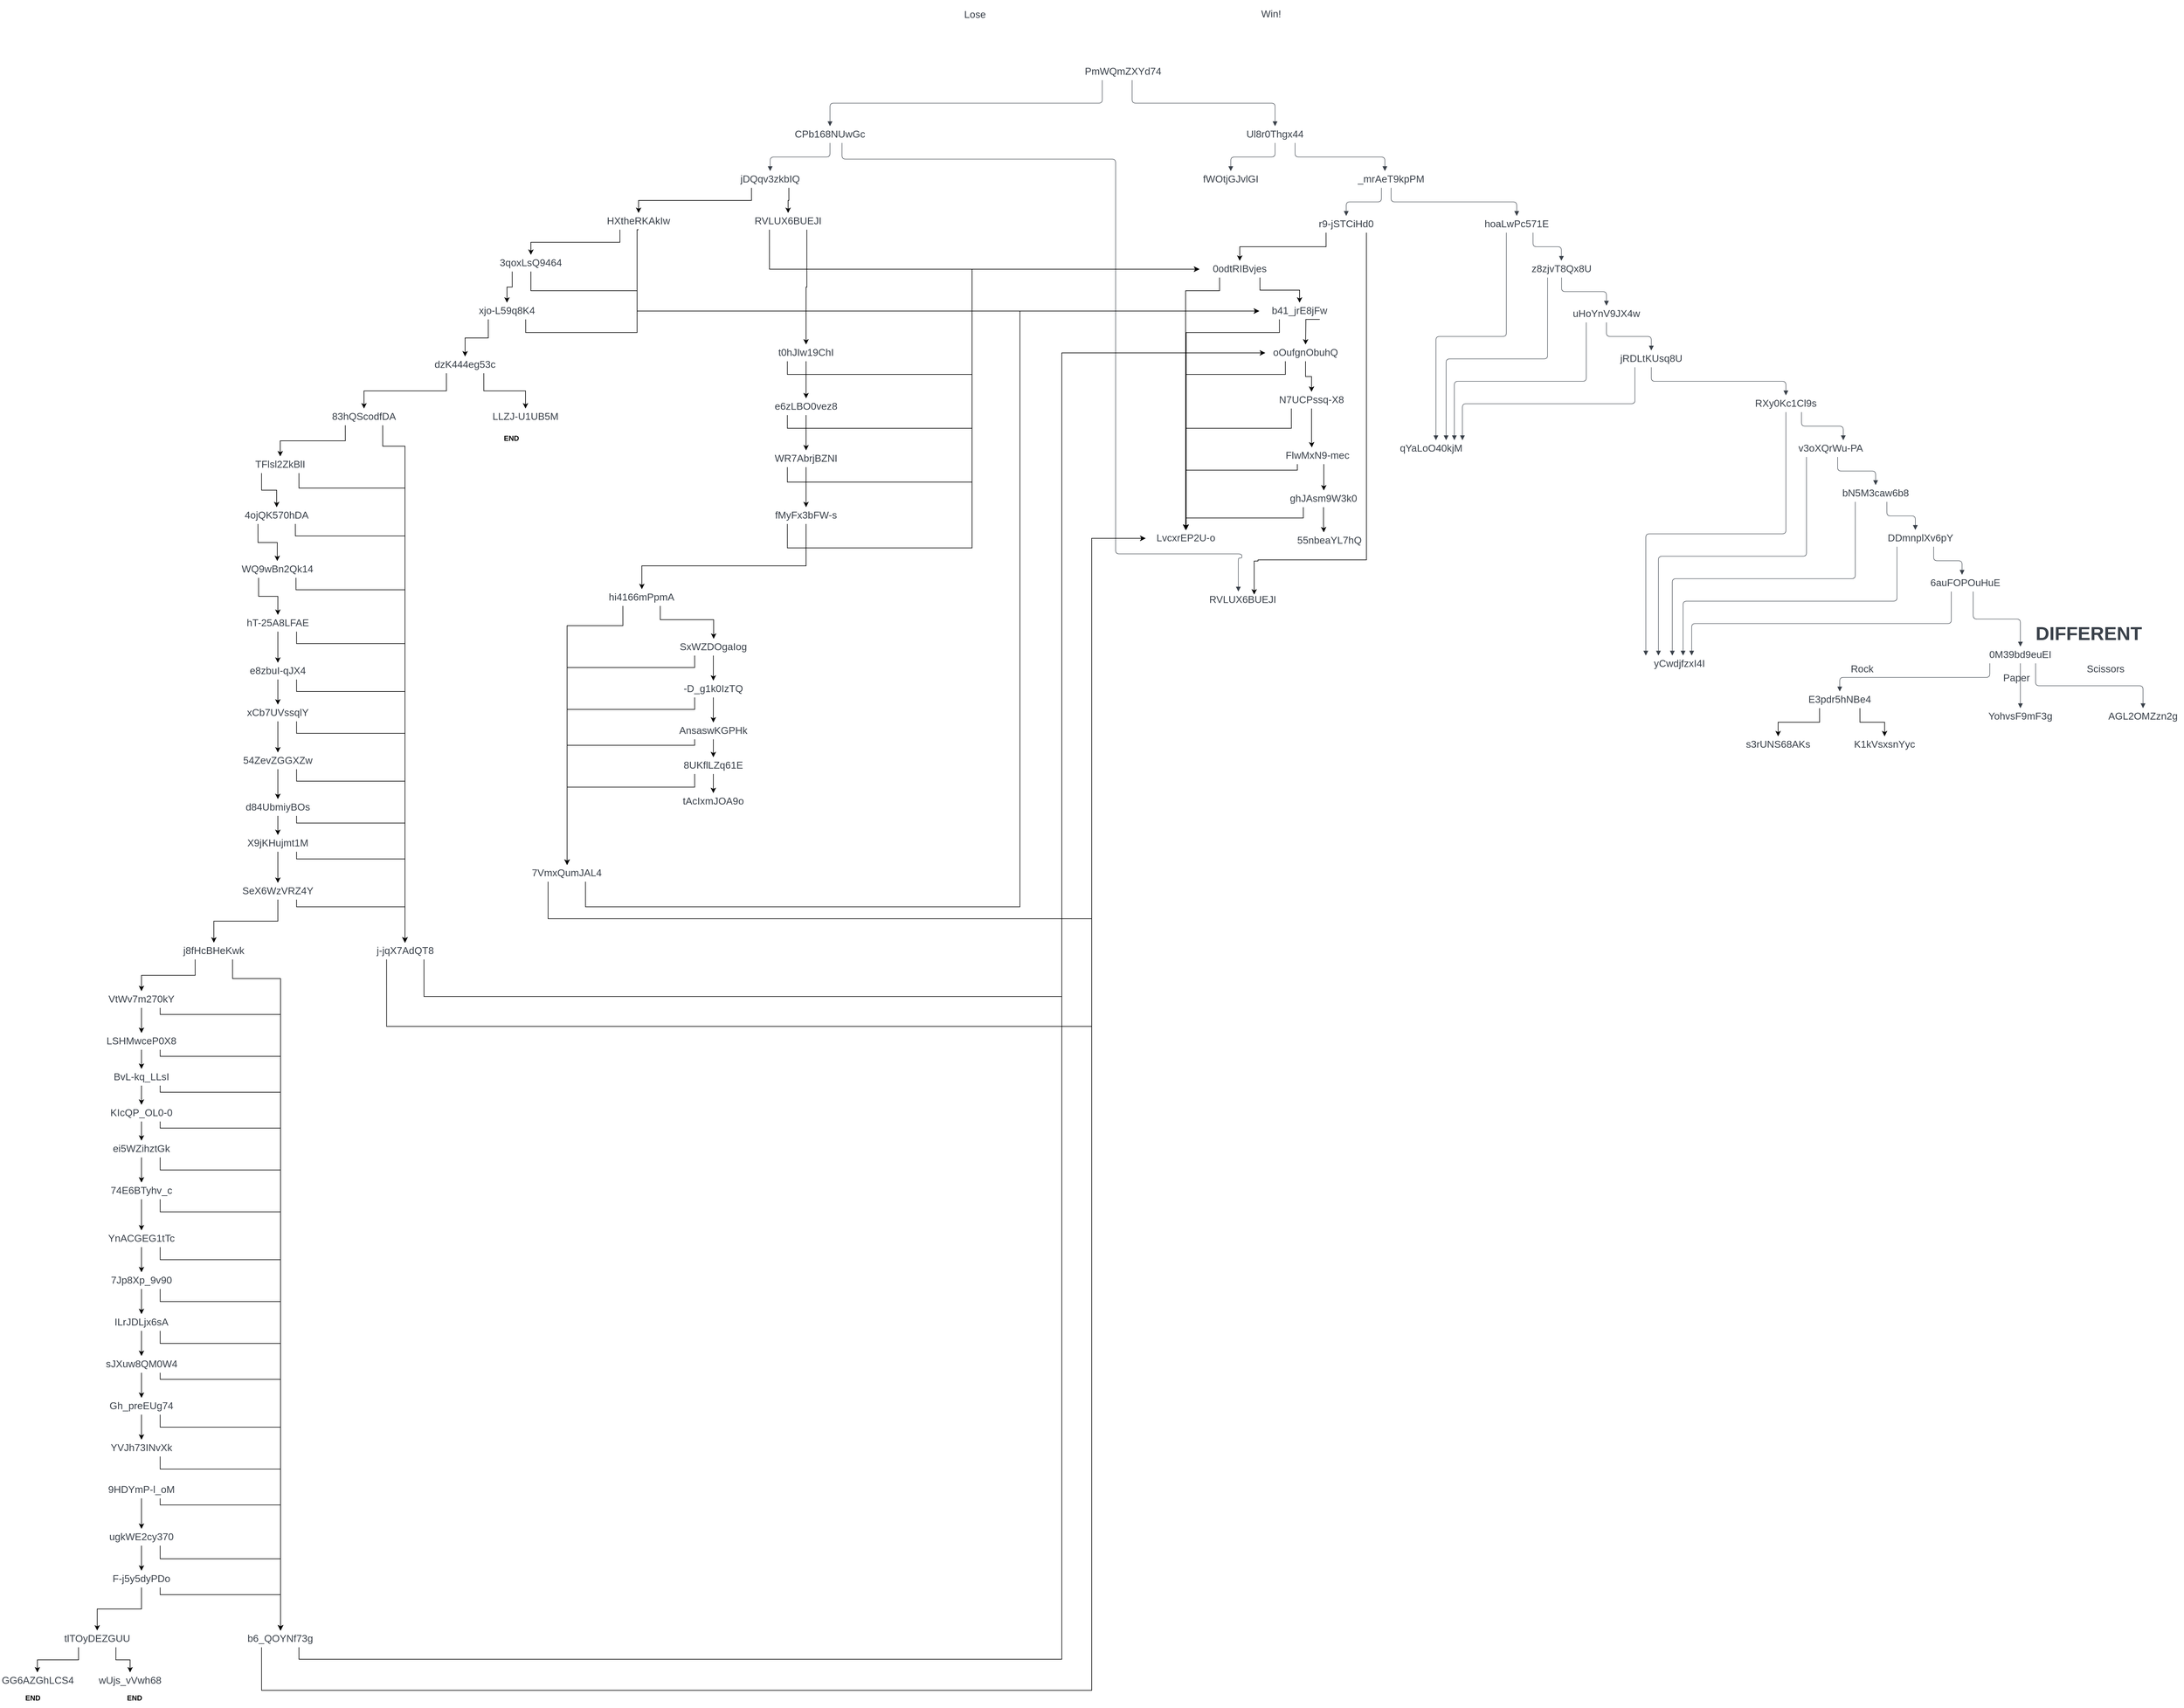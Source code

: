 <mxfile version="22.0.7" type="github">
  <diagram name="Page-1" id="idq1_qnBQRWG_bIt9OEc">
    <mxGraphModel dx="2290" dy="547" grid="1" gridSize="10" guides="1" tooltips="1" connect="1" arrows="1" fold="1" page="1" pageScale="1" pageWidth="850" pageHeight="1100" math="0" shadow="0">
      <root>
        <mxCell id="0" />
        <mxCell id="1" parent="0" />
        <mxCell id="_l5_oUOeJubARQsmAyF5-14" value="PmWQmZXYd74" style="html=1;overflow=block;blockSpacing=1;whiteSpace=wrap;fontSize=16.7;fontColor=#3a414a;spacing=3.8;strokeColor=none;fillOpacity=0;fillColor=#ffffff;strokeWidth=0;lucidId=Lr7Fl8qRi2mL;" parent="1" vertex="1">
          <mxGeometry x="435" y="150" width="135" height="28" as="geometry" />
        </mxCell>
        <mxCell id="_l5_oUOeJubARQsmAyF5-15" value="" style="html=1;jettySize=18;whiteSpace=wrap;fontSize=13;strokeColor=#3a414a;strokeOpacity=100;strokeWidth=0.8;rounded=1;arcSize=12;edgeStyle=orthogonalEdgeStyle;startArrow=none;endArrow=block;endFill=1;exitX=0.612;exitY=1;exitPerimeter=0;entryX=0.5;entryY=0;entryPerimeter=0;lucidId=Tr7Fc6I7IPIu;" parent="1" source="_l5_oUOeJubARQsmAyF5-14" target="_l5_oUOeJubARQsmAyF5-16" edge="1">
          <mxGeometry width="100" height="100" relative="1" as="geometry">
            <Array as="points" />
          </mxGeometry>
        </mxCell>
        <mxCell id="_l5_oUOeJubARQsmAyF5-16" value="Ul8r0Thgx44" style="html=1;overflow=block;blockSpacing=1;whiteSpace=wrap;fontSize=16.7;fontColor=#3a414a;spacing=3.8;strokeColor=none;fillOpacity=0;fillColor=#ffffff;strokeWidth=0;lucidId=-r7FHJLry-Ld;" parent="1" vertex="1">
          <mxGeometry x="705" y="255" width="103" height="28" as="geometry" />
        </mxCell>
        <mxCell id="_l5_oUOeJubARQsmAyF5-17" value="Win!" style="html=1;overflow=block;blockSpacing=1;whiteSpace=wrap;fontSize=16.7;fontColor=#3a414a;spacing=3.8;strokeOpacity=0;fillOpacity=0;rounded=1;absoluteArcSize=1;arcSize=9;fillColor=#ffffff;strokeWidth=0.8;lucidId=ps7FNp51XFU7;" parent="1" vertex="1">
          <mxGeometry x="660" y="45" width="180" height="45" as="geometry" />
        </mxCell>
        <UserObject label="Lose" id="_l5_oUOeJubARQsmAyF5-18">
          <mxCell style="html=1;overflow=block;blockSpacing=1;whiteSpace=wrap;fontSize=16.7;fontColor=#3a414a;spacing=3.8;strokeOpacity=0;fillOpacity=0;rounded=1;absoluteArcSize=1;arcSize=9;fillColor=#ffffff;strokeWidth=0.8;lucidId=xs7FAL~C0_ZN;" parent="1" vertex="1">
            <mxGeometry x="165" y="45" width="180" height="48" as="geometry" />
          </mxCell>
        </UserObject>
        <mxCell id="_l5_oUOeJubARQsmAyF5-19" value="CPb168NUwGc" style="html=1;overflow=block;blockSpacing=1;whiteSpace=wrap;fontSize=16.7;fontColor=#3a414a;spacing=3.8;strokeColor=none;fillOpacity=0;fillColor=#ffffff;strokeWidth=0;lucidId=ft7FhHTw9_NF;" parent="1" vertex="1">
          <mxGeometry x="-50" y="255" width="125" height="28" as="geometry" />
        </mxCell>
        <mxCell id="_l5_oUOeJubARQsmAyF5-20" value="" style="html=1;jettySize=18;whiteSpace=wrap;fontSize=13;strokeColor=#3a414a;strokeOpacity=100;strokeWidth=0.8;rounded=1;arcSize=12;edgeStyle=orthogonalEdgeStyle;startArrow=none;endArrow=block;endFill=1;exitX=0.242;exitY=1;exitPerimeter=0;entryX=0.5;entryY=0;entryPerimeter=0;lucidId=tt7Ff0Tu.SSR;" parent="1" source="_l5_oUOeJubARQsmAyF5-14" target="_l5_oUOeJubARQsmAyF5-19" edge="1">
          <mxGeometry width="100" height="100" relative="1" as="geometry">
            <Array as="points" />
          </mxGeometry>
        </mxCell>
        <mxCell id="_l5_oUOeJubARQsmAyF5-21" value="_mrAeT9kpPM" style="html=1;overflow=block;blockSpacing=1;whiteSpace=wrap;fontSize=16.7;fontColor=#3a414a;spacing=3.8;strokeColor=none;fillOpacity=0;fillColor=#ffffff;strokeWidth=0;lucidId=~9XGuicSSojw;" parent="1" vertex="1">
          <mxGeometry x="883" y="330" width="135" height="28" as="geometry" />
        </mxCell>
        <mxCell id="_l5_oUOeJubARQsmAyF5-22" value="fWOtjGJvlGI" style="html=1;overflow=block;blockSpacing=1;whiteSpace=wrap;fontSize=16.7;fontColor=#3a414a;spacing=3.8;strokeColor=none;fillOpacity=0;fillColor=#ffffff;strokeWidth=0;lucidId=L-XGsDkIoRbV;" parent="1" vertex="1">
          <mxGeometry x="615" y="330" width="135" height="28" as="geometry" />
        </mxCell>
        <mxCell id="_l5_oUOeJubARQsmAyF5-23" value="" style="html=1;jettySize=18;whiteSpace=wrap;fontSize=13;strokeColor=#3a414a;strokeOpacity=100;strokeWidth=0.8;rounded=1;arcSize=12;edgeStyle=orthogonalEdgeStyle;startArrow=none;endArrow=block;endFill=1;exitX=0.825;exitY=1;exitPerimeter=0;entryX=0.423;entryY=0;entryPerimeter=0;lucidId=1-XGm74FvfaL;" parent="1" source="_l5_oUOeJubARQsmAyF5-16" target="_l5_oUOeJubARQsmAyF5-21" edge="1">
          <mxGeometry width="100" height="100" relative="1" as="geometry">
            <Array as="points" />
          </mxGeometry>
        </mxCell>
        <mxCell id="_l5_oUOeJubARQsmAyF5-24" value="" style="html=1;jettySize=18;whiteSpace=wrap;fontSize=13;strokeColor=#3a414a;strokeOpacity=100;strokeWidth=0.8;rounded=1;arcSize=12;edgeStyle=orthogonalEdgeStyle;startArrow=none;endArrow=block;endFill=1;exitX=0.5;exitY=1;exitPerimeter=0;entryX=0.5;entryY=0;entryPerimeter=0;lucidId=6-XG6YXr-upc;" parent="1" source="_l5_oUOeJubARQsmAyF5-16" target="_l5_oUOeJubARQsmAyF5-22" edge="1">
          <mxGeometry width="100" height="100" relative="1" as="geometry">
            <Array as="points" />
          </mxGeometry>
        </mxCell>
        <mxCell id="_l5_oUOeJubARQsmAyF5-25" value="RVLUX6BUEJI" style="html=1;overflow=block;blockSpacing=1;whiteSpace=wrap;fontSize=16.7;fontColor=#3a414a;spacing=3.8;strokeColor=none;fillOpacity=0;fillColor=#ffffff;strokeWidth=0;lucidId=3_XGruc~Z_QK;" parent="1" vertex="1">
          <mxGeometry x="640" y="1033" width="125" height="28" as="geometry" />
        </mxCell>
        <mxCell id="sfg1jRBMpPtCJ3kBf3pS-38" style="edgeStyle=orthogonalEdgeStyle;rounded=0;orthogonalLoop=1;jettySize=auto;html=1;exitX=0.75;exitY=1;exitDx=0;exitDy=0;entryX=0.5;entryY=0;entryDx=0;entryDy=0;" parent="1" source="_l5_oUOeJubARQsmAyF5-26" target="sfg1jRBMpPtCJ3kBf3pS-37" edge="1">
          <mxGeometry relative="1" as="geometry" />
        </mxCell>
        <mxCell id="sfg1jRBMpPtCJ3kBf3pS-40" style="edgeStyle=orthogonalEdgeStyle;rounded=0;orthogonalLoop=1;jettySize=auto;html=1;exitX=0.25;exitY=1;exitDx=0;exitDy=0;" parent="1" source="_l5_oUOeJubARQsmAyF5-26" target="sfg1jRBMpPtCJ3kBf3pS-39" edge="1">
          <mxGeometry relative="1" as="geometry" />
        </mxCell>
        <mxCell id="_l5_oUOeJubARQsmAyF5-26" value="jDQqv3zkbIQ" style="html=1;overflow=block;blockSpacing=1;whiteSpace=wrap;fontSize=16.7;fontColor=#3a414a;spacing=3.8;strokeColor=none;fillOpacity=0;fillColor=#ffffff;strokeWidth=0;lucidId=8_XGXLdHAZnX;" parent="1" vertex="1">
          <mxGeometry x="-150" y="330" width="125" height="28" as="geometry" />
        </mxCell>
        <mxCell id="_l5_oUOeJubARQsmAyF5-27" value="" style="html=1;jettySize=18;whiteSpace=wrap;fontSize=13;strokeColor=#3a414a;strokeOpacity=100;strokeWidth=0.8;rounded=1;arcSize=12;edgeStyle=orthogonalEdgeStyle;startArrow=none;endArrow=block;endFill=1;exitX=0.661;exitY=1;exitPerimeter=0;entryX=0.441;entryY=0;entryPerimeter=0;lucidId=S.XG0sZoMiGn;" parent="1" source="_l5_oUOeJubARQsmAyF5-19" target="_l5_oUOeJubARQsmAyF5-25" edge="1">
          <mxGeometry width="100" height="100" relative="1" as="geometry">
            <Array as="points">
              <mxPoint x="33" y="310" />
              <mxPoint x="490" y="310" />
              <mxPoint x="490" y="970" />
              <mxPoint x="701" y="970" />
              <mxPoint x="701" y="977" />
              <mxPoint x="695" y="977" />
            </Array>
          </mxGeometry>
        </mxCell>
        <mxCell id="_l5_oUOeJubARQsmAyF5-28" value="" style="html=1;jettySize=18;whiteSpace=wrap;fontSize=13;strokeColor=#3a414a;strokeOpacity=100;strokeWidth=0.8;rounded=1;arcSize=12;edgeStyle=orthogonalEdgeStyle;startArrow=none;endArrow=block;endFill=1;exitX=0.5;exitY=1;exitPerimeter=0;entryX=0.5;entryY=0;entryPerimeter=0;lucidId=V.XGu.FQCLnv;" parent="1" source="_l5_oUOeJubARQsmAyF5-19" target="_l5_oUOeJubARQsmAyF5-26" edge="1">
          <mxGeometry width="100" height="100" relative="1" as="geometry">
            <Array as="points" />
          </mxGeometry>
        </mxCell>
        <mxCell id="_l5_oUOeJubARQsmAyF5-29" value="hoaLwPc571E" style="html=1;overflow=block;blockSpacing=1;whiteSpace=wrap;fontSize=16.7;fontColor=#3a414a;spacing=3.8;strokeColor=none;fillOpacity=0;fillColor=#ffffff;strokeWidth=0;lucidId=v10G2BnBHh-X;" parent="1" vertex="1">
          <mxGeometry x="1093" y="405" width="135" height="28" as="geometry" />
        </mxCell>
        <mxCell id="_l5_oUOeJubARQsmAyF5-30" value="" style="html=1;jettySize=18;whiteSpace=wrap;fontSize=13;strokeColor=#3a414a;strokeOpacity=100;strokeWidth=0.8;rounded=1;arcSize=12;edgeStyle=orthogonalEdgeStyle;startArrow=none;endArrow=block;endFill=1;exitX=0.5;exitY=1;exitPerimeter=0;entryX=0.5;entryY=0;entryPerimeter=0;lucidId=M10GKslQUo31;" parent="1" source="_l5_oUOeJubARQsmAyF5-21" target="_l5_oUOeJubARQsmAyF5-29" edge="1">
          <mxGeometry width="100" height="100" relative="1" as="geometry">
            <Array as="points" />
          </mxGeometry>
        </mxCell>
        <mxCell id="sfg1jRBMpPtCJ3kBf3pS-4" style="edgeStyle=orthogonalEdgeStyle;rounded=0;orthogonalLoop=1;jettySize=auto;html=1;exitX=0.75;exitY=1;exitDx=0;exitDy=0;entryX=0.653;entryY=0.179;entryDx=0;entryDy=0;entryPerimeter=0;" parent="1" source="_l5_oUOeJubARQsmAyF5-31" target="_l5_oUOeJubARQsmAyF5-25" edge="1">
          <mxGeometry relative="1" as="geometry">
            <mxPoint x="977.5" y="490" as="targetPoint" />
            <Array as="points">
              <mxPoint x="909" y="980" />
              <mxPoint x="728" y="980" />
              <mxPoint x="728" y="982" />
              <mxPoint x="722" y="982" />
            </Array>
          </mxGeometry>
        </mxCell>
        <mxCell id="sfg1jRBMpPtCJ3kBf3pS-5" style="edgeStyle=orthogonalEdgeStyle;rounded=0;orthogonalLoop=1;jettySize=auto;html=1;exitX=0.25;exitY=1;exitDx=0;exitDy=0;" parent="1" source="_l5_oUOeJubARQsmAyF5-31" target="sfg1jRBMpPtCJ3kBf3pS-1" edge="1">
          <mxGeometry relative="1" as="geometry" />
        </mxCell>
        <mxCell id="_l5_oUOeJubARQsmAyF5-31" value="r9-jSTCiHd0" style="html=1;overflow=block;blockSpacing=1;whiteSpace=wrap;fontSize=16.7;fontColor=#3a414a;spacing=3.8;strokeColor=none;fillOpacity=0;fillColor=#ffffff;strokeWidth=0;lucidId=V10GVrl.zlsS;" parent="1" vertex="1">
          <mxGeometry x="808" y="405" width="135" height="28" as="geometry" />
        </mxCell>
        <mxCell id="_l5_oUOeJubARQsmAyF5-32" value="" style="html=1;jettySize=18;whiteSpace=wrap;fontSize=13;strokeColor=#3a414a;strokeOpacity=100;strokeWidth=0.8;rounded=1;arcSize=12;edgeStyle=orthogonalEdgeStyle;startArrow=none;endArrow=block;endFill=1;exitX=0.38;exitY=1;exitPerimeter=0;entryX=0.5;entryY=0;entryPerimeter=0;lucidId=b20GgCxvai-5;" parent="1" source="_l5_oUOeJubARQsmAyF5-21" target="_l5_oUOeJubARQsmAyF5-31" edge="1">
          <mxGeometry width="100" height="100" relative="1" as="geometry">
            <Array as="points" />
          </mxGeometry>
        </mxCell>
        <mxCell id="_l5_oUOeJubARQsmAyF5-33" value="z8zjvT8Qx8U" style="html=1;overflow=block;blockSpacing=1;whiteSpace=wrap;fontSize=16.7;fontColor=#3a414a;spacing=3.8;strokeColor=none;fillOpacity=0;fillColor=#ffffff;strokeWidth=0;lucidId=V20GzYqM~muR;" parent="1" vertex="1">
          <mxGeometry x="1168" y="480" width="135" height="28" as="geometry" />
        </mxCell>
        <mxCell id="_l5_oUOeJubARQsmAyF5-34" value="" style="html=1;jettySize=18;whiteSpace=wrap;fontSize=13;strokeColor=#3a414a;strokeOpacity=100;strokeWidth=0.8;rounded=1;arcSize=12;edgeStyle=orthogonalEdgeStyle;startArrow=none;endArrow=block;endFill=1;exitX=0.702;exitY=1;exitPerimeter=0;entryX=0.498;entryY=0;entryPerimeter=0;lucidId=Y20Gz_VxEBWp;" parent="1" source="_l5_oUOeJubARQsmAyF5-29" target="_l5_oUOeJubARQsmAyF5-33" edge="1">
          <mxGeometry width="100" height="100" relative="1" as="geometry">
            <Array as="points" />
          </mxGeometry>
        </mxCell>
        <mxCell id="_l5_oUOeJubARQsmAyF5-35" value="qYaLoO40kjM" style="html=1;overflow=block;blockSpacing=1;whiteSpace=wrap;fontSize=16.7;fontColor=#3a414a;spacing=3.8;strokeColor=none;fillOpacity=0;fillColor=#ffffff;strokeWidth=0;lucidId=520G6aySDay8;" parent="1" vertex="1">
          <mxGeometry x="950" y="780" width="135" height="28" as="geometry" />
        </mxCell>
        <mxCell id="_l5_oUOeJubARQsmAyF5-36" value="" style="html=1;jettySize=18;whiteSpace=wrap;fontSize=13;strokeColor=#3a414a;strokeOpacity=100;strokeWidth=0.8;rounded=1;arcSize=12;edgeStyle=orthogonalEdgeStyle;startArrow=none;endArrow=block;endFill=1;exitX=0.372;exitY=1;exitPerimeter=0;entryX=0.559;entryY=0;entryPerimeter=0;lucidId=920GDeO9uNRa;" parent="1" source="_l5_oUOeJubARQsmAyF5-29" target="_l5_oUOeJubARQsmAyF5-35" edge="1">
          <mxGeometry width="100" height="100" relative="1" as="geometry">
            <Array as="points" />
          </mxGeometry>
        </mxCell>
        <mxCell id="_l5_oUOeJubARQsmAyF5-37" value="uHoYnV9JX4w" style="html=1;overflow=block;blockSpacing=1;whiteSpace=wrap;fontSize=16.7;fontColor=#3a414a;spacing=3.8;strokeColor=none;fillOpacity=0;fillColor=#ffffff;strokeWidth=0;lucidId=130Gm1~sYzpN;" parent="1" vertex="1">
          <mxGeometry x="1243" y="555" width="135" height="28" as="geometry" />
        </mxCell>
        <mxCell id="_l5_oUOeJubARQsmAyF5-38" value="" style="html=1;jettySize=18;whiteSpace=wrap;fontSize=13;strokeColor=#3a414a;strokeOpacity=100;strokeWidth=0.8;rounded=1;arcSize=12;edgeStyle=orthogonalEdgeStyle;startArrow=none;endArrow=block;endFill=1;exitX=0.5;exitY=1;exitPerimeter=0;entryX=0.5;entryY=0;entryPerimeter=0;lucidId=~30Ga2LetrD_;" parent="1" source="_l5_oUOeJubARQsmAyF5-33" target="_l5_oUOeJubARQsmAyF5-37" edge="1">
          <mxGeometry width="100" height="100" relative="1" as="geometry">
            <Array as="points" />
          </mxGeometry>
        </mxCell>
        <mxCell id="_l5_oUOeJubARQsmAyF5-39" value="" style="html=1;jettySize=18;whiteSpace=wrap;fontSize=13;strokeColor=#3a414a;strokeOpacity=100;strokeWidth=0.8;rounded=1;arcSize=12;edgeStyle=orthogonalEdgeStyle;startArrow=none;endArrow=block;endFill=1;exitX=0.327;exitY=1;exitPerimeter=0;entryX=0.685;entryY=0;entryPerimeter=0;lucidId=e40GbThwvio4;" parent="1" source="_l5_oUOeJubARQsmAyF5-33" target="_l5_oUOeJubARQsmAyF5-35" edge="1">
          <mxGeometry width="100" height="100" relative="1" as="geometry">
            <Array as="points" />
          </mxGeometry>
        </mxCell>
        <mxCell id="_l5_oUOeJubARQsmAyF5-40" value="jRDLtKUsq8U" style="html=1;overflow=block;blockSpacing=1;whiteSpace=wrap;fontSize=16.7;fontColor=#3a414a;spacing=3.8;strokeColor=none;fillOpacity=0;fillColor=#ffffff;strokeWidth=0;lucidId=w50G4dBt6GJc;" parent="1" vertex="1">
          <mxGeometry x="1318" y="630" width="135" height="28" as="geometry" />
        </mxCell>
        <mxCell id="_l5_oUOeJubARQsmAyF5-41" value="" style="html=1;jettySize=18;whiteSpace=wrap;fontSize=13;strokeColor=#3a414a;strokeOpacity=100;strokeWidth=0.8;rounded=1;arcSize=12;edgeStyle=orthogonalEdgeStyle;startArrow=none;endArrow=block;endFill=1;exitX=0.5;exitY=1;exitPerimeter=0;entryX=0.5;entryY=0;entryPerimeter=0;lucidId=H50G5JfV-.Md;" parent="1" source="_l5_oUOeJubARQsmAyF5-37" target="_l5_oUOeJubARQsmAyF5-40" edge="1">
          <mxGeometry width="100" height="100" relative="1" as="geometry">
            <Array as="points" />
          </mxGeometry>
        </mxCell>
        <mxCell id="_l5_oUOeJubARQsmAyF5-42" value="" style="html=1;jettySize=18;whiteSpace=wrap;fontSize=13;strokeColor=#3a414a;strokeOpacity=100;strokeWidth=0.8;rounded=1;arcSize=12;edgeStyle=orthogonalEdgeStyle;startArrow=none;endArrow=block;endFill=1;exitX=0.25;exitY=1;exitPerimeter=0;entryX=0.787;entryY=0;entryPerimeter=0;lucidId=V50GR9G8ylGI;" parent="1" source="_l5_oUOeJubARQsmAyF5-37" target="_l5_oUOeJubARQsmAyF5-35" edge="1">
          <mxGeometry width="100" height="100" relative="1" as="geometry">
            <Array as="points" />
          </mxGeometry>
        </mxCell>
        <mxCell id="_l5_oUOeJubARQsmAyF5-43" value="RXy0Kc1Cl9s" style="html=1;overflow=block;blockSpacing=1;whiteSpace=wrap;fontSize=16.7;fontColor=#3a414a;spacing=3.8;strokeColor=none;fillOpacity=0;fillColor=#ffffff;strokeWidth=0;lucidId=i60GMCXw9sKm;" parent="1" vertex="1">
          <mxGeometry x="1543" y="705" width="135" height="28" as="geometry" />
        </mxCell>
        <mxCell id="_l5_oUOeJubARQsmAyF5-44" value="" style="html=1;jettySize=18;whiteSpace=wrap;fontSize=13;strokeColor=#3a414a;strokeOpacity=100;strokeWidth=0.8;rounded=1;arcSize=12;edgeStyle=orthogonalEdgeStyle;startArrow=none;endArrow=block;endFill=1;exitX=0.5;exitY=1;exitPerimeter=0;entryX=0.5;entryY=0;entryPerimeter=0;lucidId=v60GoHlqGtRw;" parent="1" source="_l5_oUOeJubARQsmAyF5-40" target="_l5_oUOeJubARQsmAyF5-43" edge="1">
          <mxGeometry width="100" height="100" relative="1" as="geometry">
            <Array as="points" />
          </mxGeometry>
        </mxCell>
        <mxCell id="_l5_oUOeJubARQsmAyF5-45" value="" style="html=1;jettySize=18;whiteSpace=wrap;fontSize=13;strokeColor=#3a414a;strokeOpacity=100;strokeWidth=0.8;rounded=1;arcSize=12;edgeStyle=orthogonalEdgeStyle;startArrow=none;endArrow=block;endFill=1;exitX=0.297;exitY=1;exitPerimeter=0;entryX=0.887;entryY=0;entryPerimeter=0;lucidId=F60Gvo5Tp88y;" parent="1" source="_l5_oUOeJubARQsmAyF5-40" target="_l5_oUOeJubARQsmAyF5-35" edge="1">
          <mxGeometry width="100" height="100" relative="1" as="geometry">
            <Array as="points" />
          </mxGeometry>
        </mxCell>
        <mxCell id="_l5_oUOeJubARQsmAyF5-46" value="v3oXQrWu-PA" style="html=1;overflow=block;blockSpacing=1;whiteSpace=wrap;fontSize=16.7;fontColor=#3a414a;spacing=3.8;strokeColor=none;fillOpacity=0;fillColor=#ffffff;strokeWidth=0;lucidId=960G~hY7Si5o;" parent="1" vertex="1">
          <mxGeometry x="1618" y="780" width="135" height="28" as="geometry" />
        </mxCell>
        <mxCell id="_l5_oUOeJubARQsmAyF5-47" value="" style="html=1;jettySize=18;whiteSpace=wrap;fontSize=13;strokeColor=#3a414a;strokeOpacity=100;strokeWidth=0.8;rounded=1;arcSize=12;edgeStyle=orthogonalEdgeStyle;startArrow=none;endArrow=block;endFill=1;exitX=0.693;exitY=1;exitPerimeter=0;entryX=0.655;entryY=0;entryPerimeter=0;lucidId=_60GDljgKKqI;" parent="1" source="_l5_oUOeJubARQsmAyF5-43" target="_l5_oUOeJubARQsmAyF5-46" edge="1">
          <mxGeometry width="100" height="100" relative="1" as="geometry">
            <Array as="points" />
          </mxGeometry>
        </mxCell>
        <mxCell id="_l5_oUOeJubARQsmAyF5-48" value="yCwdjfzxI4I" style="html=1;overflow=block;blockSpacing=1;whiteSpace=wrap;fontSize=16.7;fontColor=#3a414a;spacing=3.8;strokeColor=none;fillOpacity=0;fillColor=#ffffff;strokeWidth=0;lucidId=n70GqeDdrnnw;" parent="1" vertex="1">
          <mxGeometry x="1365" y="1140" width="135" height="28" as="geometry" />
        </mxCell>
        <mxCell id="_l5_oUOeJubARQsmAyF5-49" value="" style="html=1;jettySize=18;whiteSpace=wrap;fontSize=13;strokeColor=#3a414a;strokeOpacity=100;strokeWidth=0.8;rounded=1;arcSize=12;edgeStyle=orthogonalEdgeStyle;startArrow=none;endArrow=block;endFill=1;exitX=0.5;exitY=1;exitPerimeter=0;entryX=0.084;entryY=0;entryPerimeter=0;lucidId=I70G16lNLzr~;" parent="1" source="_l5_oUOeJubARQsmAyF5-43" target="_l5_oUOeJubARQsmAyF5-48" edge="1">
          <mxGeometry width="100" height="100" relative="1" as="geometry">
            <Array as="points" />
          </mxGeometry>
        </mxCell>
        <mxCell id="_l5_oUOeJubARQsmAyF5-50" value="" style="html=1;jettySize=18;whiteSpace=wrap;fontSize=13;strokeColor=#3a414a;strokeOpacity=100;strokeWidth=0.8;rounded=1;arcSize=12;edgeStyle=orthogonalEdgeStyle;startArrow=none;endArrow=block;endFill=1;exitX=0.199;exitY=1;exitPerimeter=0;entryX=0.24;entryY=0;entryPerimeter=0;lucidId=m80G0WUpQuM7;" parent="1" source="_l5_oUOeJubARQsmAyF5-46" target="_l5_oUOeJubARQsmAyF5-48" edge="1">
          <mxGeometry width="100" height="100" relative="1" as="geometry">
            <Array as="points" />
          </mxGeometry>
        </mxCell>
        <mxCell id="_l5_oUOeJubARQsmAyF5-51" value="bN5M3caw6b8" style="html=1;overflow=block;blockSpacing=1;whiteSpace=wrap;fontSize=16.7;fontColor=#3a414a;spacing=3.8;strokeColor=none;fillOpacity=0;fillColor=#ffffff;strokeWidth=0;lucidId=z80G5PY4bwu2;" parent="1" vertex="1">
          <mxGeometry x="1693" y="855" width="135" height="28" as="geometry" />
        </mxCell>
        <mxCell id="_l5_oUOeJubARQsmAyF5-52" value="" style="html=1;jettySize=18;whiteSpace=wrap;fontSize=13;strokeColor=#3a414a;strokeOpacity=100;strokeWidth=0.8;rounded=1;arcSize=12;edgeStyle=orthogonalEdgeStyle;startArrow=none;endArrow=block;endFill=1;exitX=0.585;exitY=1;exitPerimeter=0;entryX=0.5;entryY=0;entryPerimeter=0;lucidId=R80Gvs_gGvmC;" parent="1" source="_l5_oUOeJubARQsmAyF5-46" target="_l5_oUOeJubARQsmAyF5-51" edge="1">
          <mxGeometry width="100" height="100" relative="1" as="geometry">
            <Array as="points" />
          </mxGeometry>
        </mxCell>
        <mxCell id="_l5_oUOeJubARQsmAyF5-53" value="" style="html=1;jettySize=18;whiteSpace=wrap;fontSize=13;strokeColor=#3a414a;strokeOpacity=100;strokeWidth=0.8;rounded=1;arcSize=12;edgeStyle=orthogonalEdgeStyle;startArrow=none;endArrow=block;endFill=1;exitX=0.248;exitY=1;exitPerimeter=0;entryX=0.412;entryY=0;entryPerimeter=0;lucidId=q90GPwa_~w5D;" parent="1" source="_l5_oUOeJubARQsmAyF5-51" target="_l5_oUOeJubARQsmAyF5-48" edge="1">
          <mxGeometry width="100" height="100" relative="1" as="geometry">
            <Array as="points" />
          </mxGeometry>
        </mxCell>
        <mxCell id="_l5_oUOeJubARQsmAyF5-54" value="DDmnplXv6pY" style="html=1;overflow=block;blockSpacing=1;whiteSpace=wrap;fontSize=16.7;fontColor=#3a414a;spacing=3.8;strokeColor=none;fillOpacity=0;fillColor=#ffffff;strokeWidth=0;lucidId=z90GIc9oJ_bQ;" parent="1" vertex="1">
          <mxGeometry x="1768" y="930" width="135" height="28" as="geometry" />
        </mxCell>
        <mxCell id="_l5_oUOeJubARQsmAyF5-55" value="" style="html=1;jettySize=18;whiteSpace=wrap;fontSize=13;strokeColor=#3a414a;strokeOpacity=100;strokeWidth=0.8;rounded=1;arcSize=12;edgeStyle=orthogonalEdgeStyle;startArrow=none;endArrow=block;endFill=1;exitX=0.639;exitY=1;exitPerimeter=0;entryX=0.436;entryY=0;entryPerimeter=0;lucidId=G90GAE8JeBCM;" parent="1" source="_l5_oUOeJubARQsmAyF5-51" target="_l5_oUOeJubARQsmAyF5-54" edge="1">
          <mxGeometry width="100" height="100" relative="1" as="geometry">
            <Array as="points" />
          </mxGeometry>
        </mxCell>
        <mxCell id="_l5_oUOeJubARQsmAyF5-56" value="" style="html=1;jettySize=18;whiteSpace=wrap;fontSize=13;strokeColor=#3a414a;strokeOpacity=100;strokeWidth=0.8;rounded=1;arcSize=12;edgeStyle=orthogonalEdgeStyle;startArrow=none;endArrow=block;endFill=1;exitX=0.209;exitY=1;exitPerimeter=0;entryX=0.545;entryY=0;entryPerimeter=0;lucidId=890GMlZujVmi;" parent="1" source="_l5_oUOeJubARQsmAyF5-54" target="_l5_oUOeJubARQsmAyF5-48" edge="1">
          <mxGeometry width="100" height="100" relative="1" as="geometry">
            <Array as="points" />
          </mxGeometry>
        </mxCell>
        <mxCell id="_l5_oUOeJubARQsmAyF5-57" value="6auFOPOuHuE" style="html=1;overflow=block;blockSpacing=1;whiteSpace=wrap;fontSize=16.7;fontColor=#3a414a;spacing=3.8;strokeColor=none;fillOpacity=0;fillColor=#ffffff;strokeWidth=0;lucidId=b-0Gzf3yUxK~;" parent="1" vertex="1">
          <mxGeometry x="1843" y="1005" width="135" height="28" as="geometry" />
        </mxCell>
        <mxCell id="_l5_oUOeJubARQsmAyF5-58" value="" style="html=1;jettySize=18;whiteSpace=wrap;fontSize=13;strokeColor=#3a414a;strokeOpacity=100;strokeWidth=0.8;rounded=1;arcSize=12;edgeStyle=orthogonalEdgeStyle;startArrow=none;endArrow=block;endFill=1;exitX=0.663;exitY=1;exitPerimeter=0;entryX=0.459;entryY=0;entryPerimeter=0;lucidId=l-0Gq3ZwBu_j;" parent="1" source="_l5_oUOeJubARQsmAyF5-54" target="_l5_oUOeJubARQsmAyF5-57" edge="1">
          <mxGeometry width="100" height="100" relative="1" as="geometry">
            <Array as="points" />
          </mxGeometry>
        </mxCell>
        <mxCell id="_l5_oUOeJubARQsmAyF5-59" value="" style="html=1;jettySize=18;whiteSpace=wrap;fontSize=13;strokeColor=#3a414a;strokeOpacity=100;strokeWidth=0.8;rounded=1;arcSize=12;edgeStyle=orthogonalEdgeStyle;startArrow=none;endArrow=block;endFill=1;exitX=0.326;exitY=1;exitPerimeter=0;entryX=0.652;entryY=0;entryPerimeter=0;lucidId=G_0GrWlzmOde;" parent="1" source="_l5_oUOeJubARQsmAyF5-57" target="_l5_oUOeJubARQsmAyF5-48" edge="1">
          <mxGeometry width="100" height="100" relative="1" as="geometry">
            <Array as="points" />
          </mxGeometry>
        </mxCell>
        <UserObject label="0M39bd9euEI" link="https://www.youtube.com/watch?v=0M39bd9euEI" id="_l5_oUOeJubARQsmAyF5-60">
          <mxCell style="html=1;overflow=block;blockSpacing=1;whiteSpace=wrap;fontSize=16.7;fontColor=#3a414a;spacing=3.8;strokeColor=none;fillOpacity=0;fillColor=#ffffff;strokeWidth=0;lucidId=P_0GCJlVOPiG;" parent="1" vertex="1">
            <mxGeometry x="1935" y="1125" width="135" height="28" as="geometry" />
          </mxCell>
        </UserObject>
        <mxCell id="_l5_oUOeJubARQsmAyF5-61" value="" style="html=1;jettySize=18;whiteSpace=wrap;fontSize=13;strokeColor=#3a414a;strokeOpacity=100;strokeWidth=0.8;rounded=1;arcSize=12;edgeStyle=orthogonalEdgeStyle;startArrow=none;endArrow=block;endFill=1;exitX=0.597;exitY=1;exitPerimeter=0;entryX=0.5;entryY=0;entryPerimeter=0;lucidId=1_0GFxAuhh9f;" parent="1" source="_l5_oUOeJubARQsmAyF5-57" target="_l5_oUOeJubARQsmAyF5-60" edge="1">
          <mxGeometry width="100" height="100" relative="1" as="geometry">
            <Array as="points" />
          </mxGeometry>
        </mxCell>
        <mxCell id="_l5_oUOeJubARQsmAyF5-62" value="DIFFERENT" style="html=1;overflow=block;blockSpacing=1;whiteSpace=wrap;fontSize=31.7;fontColor=#3a414a;fontStyle=1;spacing=3.8;strokeOpacity=0;fillOpacity=0;rounded=1;absoluteArcSize=1;arcSize=9;fillColor=#ffffff;strokeWidth=0.8;lucidId=P.0GlY2nt5lm;" parent="1" vertex="1">
          <mxGeometry x="2025" y="1080" width="180" height="45" as="geometry" />
        </mxCell>
        <mxCell id="_l5_oUOeJubARQsmAyF5-63" value="AGL2OMZzn2g" style="html=1;overflow=block;blockSpacing=1;whiteSpace=wrap;fontSize=16.7;fontColor=#3a414a;spacing=3.8;strokeColor=none;fillOpacity=0;fillColor=#ffffff;strokeWidth=0;lucidId=4~0GWXbezlGw;" parent="1" vertex="1">
          <mxGeometry x="2140" y="1228" width="135" height="28" as="geometry" />
        </mxCell>
        <UserObject label="YohvsF9mF3g" link="https://www.youtube.com/watch?v=0M39bd9euEI" id="_l5_oUOeJubARQsmAyF5-64">
          <mxCell style="html=1;overflow=block;blockSpacing=1;whiteSpace=wrap;fontSize=16.7;fontColor=#3a414a;spacing=3.8;strokeColor=none;fillOpacity=0;fillColor=#ffffff;strokeWidth=0;lucidId=9~0Gk7WF7e9Z;" parent="1" vertex="1">
            <mxGeometry x="1935" y="1228" width="135" height="28" as="geometry" />
          </mxCell>
        </UserObject>
        <mxCell id="sfg1jRBMpPtCJ3kBf3pS-6" style="edgeStyle=orthogonalEdgeStyle;rounded=0;orthogonalLoop=1;jettySize=auto;html=1;exitX=0.75;exitY=1;exitDx=0;exitDy=0;entryX=0.5;entryY=0;entryDx=0;entryDy=0;" parent="1" source="_l5_oUOeJubARQsmAyF5-65" target="_l5_oUOeJubARQsmAyF5-72" edge="1">
          <mxGeometry relative="1" as="geometry" />
        </mxCell>
        <mxCell id="sfg1jRBMpPtCJ3kBf3pS-7" style="edgeStyle=orthogonalEdgeStyle;rounded=0;orthogonalLoop=1;jettySize=auto;html=1;exitX=0.25;exitY=1;exitDx=0;exitDy=0;entryX=0.5;entryY=0;entryDx=0;entryDy=0;" parent="1" source="_l5_oUOeJubARQsmAyF5-65" target="_l5_oUOeJubARQsmAyF5-73" edge="1">
          <mxGeometry relative="1" as="geometry" />
        </mxCell>
        <UserObject label="E3pdr5hNBe4" link="https://www.youtube.com/watch?v=0M39bd9euEI" id="_l5_oUOeJubARQsmAyF5-65">
          <mxCell style="html=1;overflow=block;blockSpacing=1;whiteSpace=wrap;fontSize=16.7;fontColor=#3a414a;spacing=3.8;strokeColor=none;fillOpacity=0;fillColor=#ffffff;strokeWidth=0;lucidId=ha1GKNvZnQt9;" parent="1" vertex="1">
            <mxGeometry x="1633" y="1200" width="135" height="28" as="geometry" />
          </mxCell>
        </UserObject>
        <mxCell id="_l5_oUOeJubARQsmAyF5-66" value="" style="html=1;jettySize=18;whiteSpace=wrap;fontSize=13;strokeColor=#3a414a;strokeOpacity=100;strokeWidth=0.8;rounded=1;arcSize=12;edgeStyle=orthogonalEdgeStyle;startArrow=none;endArrow=block;endFill=1;exitX=0.121;exitY=1;exitPerimeter=0;entryX=0.5;entryY=0;entryPerimeter=0;lucidId=la1G00tVlqnc;" parent="1" source="_l5_oUOeJubARQsmAyF5-60" target="_l5_oUOeJubARQsmAyF5-65" edge="1">
          <mxGeometry width="100" height="100" relative="1" as="geometry">
            <Array as="points" />
          </mxGeometry>
        </mxCell>
        <mxCell id="_l5_oUOeJubARQsmAyF5-67" value="" style="html=1;jettySize=18;whiteSpace=wrap;fontSize=13;strokeColor=#3a414a;strokeOpacity=100;strokeWidth=0.8;rounded=1;arcSize=12;edgeStyle=orthogonalEdgeStyle;startArrow=none;endArrow=block;endFill=1;exitX=0.5;exitY=1;exitPerimeter=0;entryX=0.5;entryY=0;entryPerimeter=0;lucidId=oa1G6rjtvkCb;" parent="1" source="_l5_oUOeJubARQsmAyF5-60" target="_l5_oUOeJubARQsmAyF5-64" edge="1">
          <mxGeometry width="100" height="100" relative="1" as="geometry">
            <Array as="points" />
          </mxGeometry>
        </mxCell>
        <mxCell id="_l5_oUOeJubARQsmAyF5-68" value="" style="html=1;jettySize=18;whiteSpace=wrap;fontSize=13;strokeColor=#3a414a;strokeOpacity=100;strokeWidth=0.8;rounded=1;arcSize=12;edgeStyle=orthogonalEdgeStyle;startArrow=none;endArrow=block;endFill=1;exitX=0.688;exitY=1;exitPerimeter=0;entryX=0.5;entryY=0;entryPerimeter=0;lucidId=ra1GSnCH62WR;" parent="1" source="_l5_oUOeJubARQsmAyF5-60" target="_l5_oUOeJubARQsmAyF5-63" edge="1">
          <mxGeometry width="100" height="100" relative="1" as="geometry">
            <Array as="points" />
          </mxGeometry>
        </mxCell>
        <mxCell id="_l5_oUOeJubARQsmAyF5-69" value="Rock" style="html=1;overflow=block;blockSpacing=1;whiteSpace=wrap;fontSize=16.7;fontColor=#3a414a;spacing=3.8;strokeOpacity=0;fillOpacity=0;rounded=1;absoluteArcSize=1;arcSize=9;fillColor=#ffffff;strokeWidth=0.8;lucidId=Ca1GpFeqIbgg;" parent="1" vertex="1">
          <mxGeometry x="1648" y="1140" width="180" height="45" as="geometry" />
        </mxCell>
        <mxCell id="_l5_oUOeJubARQsmAyF5-70" value="Paper" style="html=1;overflow=block;blockSpacing=1;whiteSpace=wrap;fontSize=16.7;fontColor=#3a414a;spacing=3.8;strokeOpacity=0;fillOpacity=0;rounded=1;absoluteArcSize=1;arcSize=9;fillColor=#ffffff;strokeWidth=0.8;lucidId=Ia1GVHLgtKwF;" parent="1" vertex="1">
          <mxGeometry x="1950" y="1155" width="92" height="45" as="geometry" />
        </mxCell>
        <mxCell id="_l5_oUOeJubARQsmAyF5-71" value="Scissors" style="html=1;overflow=block;blockSpacing=1;whiteSpace=wrap;fontSize=16.7;fontColor=#3a414a;spacing=3.8;strokeOpacity=0;fillOpacity=0;rounded=1;absoluteArcSize=1;arcSize=9;fillColor=#ffffff;strokeWidth=0.8;lucidId=Sa1GIEN2c5Rx;" parent="1" vertex="1">
          <mxGeometry x="2055" y="1140" width="180" height="45" as="geometry" />
        </mxCell>
        <UserObject label="K1kVsxsnYyc" link="https://www.youtube.com/watch?v=0M39bd9euEI" id="_l5_oUOeJubARQsmAyF5-72">
          <mxCell style="html=1;overflow=block;blockSpacing=1;whiteSpace=wrap;fontSize=16.7;fontColor=#3a414a;spacing=3.8;strokeColor=none;fillOpacity=0;fillColor=#ffffff;strokeWidth=0;lucidId=lc1GrfU~FakX;" parent="1" vertex="1">
            <mxGeometry x="1708" y="1275" width="135" height="28" as="geometry" />
          </mxCell>
        </UserObject>
        <UserObject label="s3rUNS68AKs" link="https://www.youtube.com/watch?v=0M39bd9euEI" id="_l5_oUOeJubARQsmAyF5-73">
          <mxCell style="html=1;overflow=block;blockSpacing=1;whiteSpace=wrap;fontSize=16.7;fontColor=#3a414a;spacing=3.8;strokeColor=none;fillOpacity=0;fillColor=#ffffff;strokeWidth=0;lucidId=Dc1Gz2TKkEc-;" parent="1" vertex="1">
            <mxGeometry x="1530" y="1275" width="135" height="28" as="geometry" />
          </mxCell>
        </UserObject>
        <mxCell id="sfg1jRBMpPtCJ3kBf3pS-13" style="edgeStyle=orthogonalEdgeStyle;rounded=0;orthogonalLoop=1;jettySize=auto;html=1;exitX=0.75;exitY=1;exitDx=0;exitDy=0;" parent="1" source="sfg1jRBMpPtCJ3kBf3pS-1" target="sfg1jRBMpPtCJ3kBf3pS-12" edge="1">
          <mxGeometry relative="1" as="geometry" />
        </mxCell>
        <mxCell id="sfg1jRBMpPtCJ3kBf3pS-14" style="edgeStyle=orthogonalEdgeStyle;rounded=0;orthogonalLoop=1;jettySize=auto;html=1;exitX=0.25;exitY=1;exitDx=0;exitDy=0;" parent="1" source="sfg1jRBMpPtCJ3kBf3pS-1" target="sfg1jRBMpPtCJ3kBf3pS-9" edge="1">
          <mxGeometry relative="1" as="geometry">
            <Array as="points">
              <mxPoint x="664" y="530" />
              <mxPoint x="607" y="530" />
            </Array>
          </mxGeometry>
        </mxCell>
        <mxCell id="sfg1jRBMpPtCJ3kBf3pS-1" value="0odtRIBvjes" style="html=1;overflow=block;blockSpacing=1;whiteSpace=wrap;fontSize=16.7;fontColor=#3a414a;spacing=3.8;strokeColor=none;fillOpacity=0;fillColor=#ffffff;strokeWidth=0;lucidId=V10GVrl.zlsS;" parent="1" vertex="1">
          <mxGeometry x="630" y="480" width="135" height="28" as="geometry" />
        </mxCell>
        <mxCell id="sfg1jRBMpPtCJ3kBf3pS-9" value="LvcxrEP2U-o" style="html=1;overflow=block;blockSpacing=1;whiteSpace=wrap;fontSize=16.7;fontColor=#3a414a;spacing=3.8;strokeColor=none;fillOpacity=0;fillColor=#ffffff;strokeWidth=0;lucidId=V10GVrl.zlsS;" parent="1" vertex="1">
          <mxGeometry x="540" y="930" width="135" height="28" as="geometry" />
        </mxCell>
        <mxCell id="sfg1jRBMpPtCJ3kBf3pS-17" style="edgeStyle=orthogonalEdgeStyle;rounded=0;orthogonalLoop=1;jettySize=auto;html=1;exitX=0.75;exitY=1;exitDx=0;exitDy=0;entryX=0.5;entryY=0;entryDx=0;entryDy=0;" parent="1" source="sfg1jRBMpPtCJ3kBf3pS-12" target="sfg1jRBMpPtCJ3kBf3pS-15" edge="1">
          <mxGeometry relative="1" as="geometry">
            <Array as="points">
              <mxPoint x="808" y="583" />
              <mxPoint x="808" y="630" />
            </Array>
          </mxGeometry>
        </mxCell>
        <mxCell id="sfg1jRBMpPtCJ3kBf3pS-12" value="b41_jrE8jFw" style="html=1;overflow=block;blockSpacing=1;whiteSpace=wrap;fontSize=16.7;fontColor=#3a414a;spacing=3.8;strokeColor=none;fillOpacity=0;fillColor=#ffffff;strokeWidth=0;lucidId=V10GVrl.zlsS;" parent="1" vertex="1">
          <mxGeometry x="730" y="550" width="135" height="28" as="geometry" />
        </mxCell>
        <mxCell id="sfg1jRBMpPtCJ3kBf3pS-24" style="edgeStyle=orthogonalEdgeStyle;rounded=0;orthogonalLoop=1;jettySize=auto;html=1;exitX=0.5;exitY=1;exitDx=0;exitDy=0;" parent="1" source="sfg1jRBMpPtCJ3kBf3pS-15" target="sfg1jRBMpPtCJ3kBf3pS-23" edge="1">
          <mxGeometry relative="1" as="geometry" />
        </mxCell>
        <mxCell id="sfg1jRBMpPtCJ3kBf3pS-15" value="oOufgnObuhQ" style="html=1;overflow=block;blockSpacing=1;whiteSpace=wrap;fontSize=16.7;fontColor=#3a414a;spacing=3.8;strokeColor=none;fillOpacity=0;fillColor=#ffffff;strokeWidth=0;lucidId=V10GVrl.zlsS;" parent="1" vertex="1">
          <mxGeometry x="740" y="620" width="135" height="28" as="geometry" />
        </mxCell>
        <mxCell id="sfg1jRBMpPtCJ3kBf3pS-16" style="edgeStyle=orthogonalEdgeStyle;rounded=0;orthogonalLoop=1;jettySize=auto;html=1;exitX=0.25;exitY=1;exitDx=0;exitDy=0;" parent="1" source="sfg1jRBMpPtCJ3kBf3pS-12" target="sfg1jRBMpPtCJ3kBf3pS-9" edge="1">
          <mxGeometry relative="1" as="geometry">
            <Array as="points">
              <mxPoint x="764" y="600" />
              <mxPoint x="608" y="600" />
            </Array>
          </mxGeometry>
        </mxCell>
        <mxCell id="sfg1jRBMpPtCJ3kBf3pS-21" style="edgeStyle=orthogonalEdgeStyle;rounded=0;orthogonalLoop=1;jettySize=auto;html=1;exitX=0.25;exitY=1;exitDx=0;exitDy=0;entryX=0.5;entryY=0;entryDx=0;entryDy=0;" parent="1" source="sfg1jRBMpPtCJ3kBf3pS-15" target="sfg1jRBMpPtCJ3kBf3pS-9" edge="1">
          <mxGeometry relative="1" as="geometry">
            <Array as="points">
              <mxPoint x="774" y="670" />
              <mxPoint x="608" y="670" />
              <mxPoint x="608" y="910" />
            </Array>
          </mxGeometry>
        </mxCell>
        <mxCell id="sfg1jRBMpPtCJ3kBf3pS-30" style="edgeStyle=orthogonalEdgeStyle;rounded=0;orthogonalLoop=1;jettySize=auto;html=1;exitX=0.5;exitY=1;exitDx=0;exitDy=0;" parent="1" source="sfg1jRBMpPtCJ3kBf3pS-23" target="sfg1jRBMpPtCJ3kBf3pS-28" edge="1">
          <mxGeometry relative="1" as="geometry">
            <Array as="points">
              <mxPoint x="818" y="780" />
              <mxPoint x="818" y="780" />
            </Array>
          </mxGeometry>
        </mxCell>
        <mxCell id="sfg1jRBMpPtCJ3kBf3pS-23" value="N7UCPssq-X8" style="html=1;overflow=block;blockSpacing=1;whiteSpace=wrap;fontSize=16.7;fontColor=#3a414a;spacing=3.8;strokeColor=none;fillOpacity=0;fillColor=#ffffff;strokeWidth=0;lucidId=V10GVrl.zlsS;" parent="1" vertex="1">
          <mxGeometry x="750" y="699" width="135" height="28" as="geometry" />
        </mxCell>
        <mxCell id="sfg1jRBMpPtCJ3kBf3pS-27" style="edgeStyle=orthogonalEdgeStyle;rounded=0;orthogonalLoop=1;jettySize=auto;html=1;exitX=0.25;exitY=1;exitDx=0;exitDy=0;entryX=0.5;entryY=0;entryDx=0;entryDy=0;" parent="1" source="sfg1jRBMpPtCJ3kBf3pS-23" target="sfg1jRBMpPtCJ3kBf3pS-9" edge="1">
          <mxGeometry relative="1" as="geometry">
            <Array as="points">
              <mxPoint x="784" y="760" />
              <mxPoint x="608" y="760" />
              <mxPoint x="608" y="914" />
            </Array>
          </mxGeometry>
        </mxCell>
        <mxCell id="sfg1jRBMpPtCJ3kBf3pS-31" style="edgeStyle=orthogonalEdgeStyle;rounded=0;orthogonalLoop=1;jettySize=auto;html=1;exitX=0.25;exitY=1;exitDx=0;exitDy=0;" parent="1" source="sfg1jRBMpPtCJ3kBf3pS-28" target="sfg1jRBMpPtCJ3kBf3pS-9" edge="1">
          <mxGeometry relative="1" as="geometry">
            <Array as="points">
              <mxPoint x="794" y="830" />
              <mxPoint x="607" y="830" />
            </Array>
          </mxGeometry>
        </mxCell>
        <mxCell id="sfg1jRBMpPtCJ3kBf3pS-33" style="edgeStyle=orthogonalEdgeStyle;rounded=0;orthogonalLoop=1;jettySize=auto;html=1;" parent="1" source="sfg1jRBMpPtCJ3kBf3pS-28" target="sfg1jRBMpPtCJ3kBf3pS-32" edge="1">
          <mxGeometry relative="1" as="geometry">
            <Array as="points">
              <mxPoint x="838" y="830" />
              <mxPoint x="838" y="830" />
            </Array>
          </mxGeometry>
        </mxCell>
        <mxCell id="sfg1jRBMpPtCJ3kBf3pS-28" value="FlwMxN9-mec" style="html=1;overflow=block;blockSpacing=1;whiteSpace=wrap;fontSize=16.7;fontColor=#3a414a;spacing=3.8;strokeColor=none;fillOpacity=0;fillColor=#ffffff;strokeWidth=0;lucidId=V10GVrl.zlsS;" parent="1" vertex="1">
          <mxGeometry x="760" y="792" width="135" height="28" as="geometry" />
        </mxCell>
        <mxCell id="sfg1jRBMpPtCJ3kBf3pS-34" style="edgeStyle=orthogonalEdgeStyle;rounded=0;orthogonalLoop=1;jettySize=auto;html=1;exitX=0.25;exitY=1;exitDx=0;exitDy=0;entryX=0.5;entryY=0;entryDx=0;entryDy=0;" parent="1" source="sfg1jRBMpPtCJ3kBf3pS-32" target="sfg1jRBMpPtCJ3kBf3pS-9" edge="1">
          <mxGeometry relative="1" as="geometry">
            <mxPoint x="610" y="910" as="targetPoint" />
            <Array as="points">
              <mxPoint x="804" y="910" />
              <mxPoint x="608" y="910" />
            </Array>
          </mxGeometry>
        </mxCell>
        <mxCell id="sfg1jRBMpPtCJ3kBf3pS-36" style="edgeStyle=orthogonalEdgeStyle;rounded=0;orthogonalLoop=1;jettySize=auto;html=1;exitX=0.5;exitY=1;exitDx=0;exitDy=0;" parent="1" source="sfg1jRBMpPtCJ3kBf3pS-32" target="sfg1jRBMpPtCJ3kBf3pS-35" edge="1">
          <mxGeometry relative="1" as="geometry">
            <Array as="points">
              <mxPoint x="838" y="920" />
              <mxPoint x="838" y="920" />
            </Array>
          </mxGeometry>
        </mxCell>
        <mxCell id="sfg1jRBMpPtCJ3kBf3pS-32" value="ghJAsm9W3k0" style="html=1;overflow=block;blockSpacing=1;whiteSpace=wrap;fontSize=16.7;fontColor=#3a414a;spacing=3.8;strokeColor=none;fillOpacity=0;fillColor=#ffffff;strokeWidth=0;lucidId=V10GVrl.zlsS;" parent="1" vertex="1">
          <mxGeometry x="770" y="864" width="135" height="28" as="geometry" />
        </mxCell>
        <mxCell id="sfg1jRBMpPtCJ3kBf3pS-35" value="55nbeaYL7hQ" style="html=1;overflow=block;blockSpacing=1;whiteSpace=wrap;fontSize=16.7;fontColor=#3a414a;spacing=3.8;strokeColor=none;fillOpacity=0;fillColor=#ffffff;strokeWidth=0;lucidId=V10GVrl.zlsS;" parent="1" vertex="1">
          <mxGeometry x="780" y="934" width="135" height="28" as="geometry" />
        </mxCell>
        <mxCell id="aA8pvxxybu6ttLFc8b_j-6" style="edgeStyle=orthogonalEdgeStyle;rounded=0;orthogonalLoop=1;jettySize=auto;html=1;exitX=0.25;exitY=1;exitDx=0;exitDy=0;entryX=0;entryY=0.5;entryDx=0;entryDy=0;" edge="1" parent="1" source="sfg1jRBMpPtCJ3kBf3pS-37" target="sfg1jRBMpPtCJ3kBf3pS-1">
          <mxGeometry relative="1" as="geometry" />
        </mxCell>
        <mxCell id="aA8pvxxybu6ttLFc8b_j-8" style="edgeStyle=orthogonalEdgeStyle;rounded=0;orthogonalLoop=1;jettySize=auto;html=1;exitX=0.75;exitY=1;exitDx=0;exitDy=0;" edge="1" parent="1" source="sfg1jRBMpPtCJ3kBf3pS-37" target="aA8pvxxybu6ttLFc8b_j-7">
          <mxGeometry relative="1" as="geometry" />
        </mxCell>
        <mxCell id="sfg1jRBMpPtCJ3kBf3pS-37" value="RVLUX6BUEJI" style="html=1;overflow=block;blockSpacing=1;whiteSpace=wrap;fontSize=16.7;fontColor=#3a414a;spacing=3.8;strokeColor=none;fillOpacity=0;fillColor=#ffffff;strokeWidth=0;lucidId=8_XGXLdHAZnX;" parent="1" vertex="1">
          <mxGeometry x="-120" y="400" width="125" height="28" as="geometry" />
        </mxCell>
        <mxCell id="sfg1jRBMpPtCJ3kBf3pS-43" style="edgeStyle=orthogonalEdgeStyle;rounded=0;orthogonalLoop=1;jettySize=auto;html=1;exitX=0.25;exitY=1;exitDx=0;exitDy=0;" parent="1" source="sfg1jRBMpPtCJ3kBf3pS-39" target="sfg1jRBMpPtCJ3kBf3pS-41" edge="1">
          <mxGeometry relative="1" as="geometry" />
        </mxCell>
        <mxCell id="sfg1jRBMpPtCJ3kBf3pS-44" style="edgeStyle=orthogonalEdgeStyle;rounded=0;orthogonalLoop=1;jettySize=auto;html=1;exitX=0.5;exitY=1;exitDx=0;exitDy=0;entryX=0;entryY=0.5;entryDx=0;entryDy=0;" parent="1" source="sfg1jRBMpPtCJ3kBf3pS-39" target="sfg1jRBMpPtCJ3kBf3pS-12" edge="1">
          <mxGeometry relative="1" as="geometry">
            <Array as="points">
              <mxPoint x="-310" y="428" />
              <mxPoint x="-310" y="564" />
            </Array>
            <mxPoint x="-268" y="677" as="targetPoint" />
          </mxGeometry>
        </mxCell>
        <mxCell id="sfg1jRBMpPtCJ3kBf3pS-39" value="HXtheRKAkIw" style="html=1;overflow=block;blockSpacing=1;whiteSpace=wrap;fontSize=16.7;fontColor=#3a414a;spacing=3.8;strokeColor=none;fillOpacity=0;fillColor=#ffffff;strokeWidth=0;lucidId=8_XGXLdHAZnX;" parent="1" vertex="1">
          <mxGeometry x="-370" y="400" width="125" height="28" as="geometry" />
        </mxCell>
        <mxCell id="sfg1jRBMpPtCJ3kBf3pS-47" style="edgeStyle=orthogonalEdgeStyle;rounded=0;orthogonalLoop=1;jettySize=auto;html=1;exitX=0.5;exitY=1;exitDx=0;exitDy=0;entryX=0;entryY=0.5;entryDx=0;entryDy=0;" parent="1" source="sfg1jRBMpPtCJ3kBf3pS-41" target="sfg1jRBMpPtCJ3kBf3pS-12" edge="1">
          <mxGeometry relative="1" as="geometry">
            <Array as="points">
              <mxPoint x="-487" y="530" />
              <mxPoint x="-310" y="530" />
              <mxPoint x="-310" y="564" />
            </Array>
            <mxPoint x="-268" y="677" as="targetPoint" />
          </mxGeometry>
        </mxCell>
        <mxCell id="sfg1jRBMpPtCJ3kBf3pS-48" style="edgeStyle=orthogonalEdgeStyle;rounded=0;orthogonalLoop=1;jettySize=auto;html=1;exitX=0.25;exitY=1;exitDx=0;exitDy=0;" parent="1" source="sfg1jRBMpPtCJ3kBf3pS-41" target="sfg1jRBMpPtCJ3kBf3pS-45" edge="1">
          <mxGeometry relative="1" as="geometry" />
        </mxCell>
        <mxCell id="sfg1jRBMpPtCJ3kBf3pS-41" value="3qoxLsQ9464" style="html=1;overflow=block;blockSpacing=1;whiteSpace=wrap;fontSize=16.7;fontColor=#3a414a;spacing=3.8;strokeColor=none;fillOpacity=0;fillColor=#ffffff;strokeWidth=0;lucidId=8_XGXLdHAZnX;" parent="1" vertex="1">
          <mxGeometry x="-550" y="470" width="125" height="28" as="geometry" />
        </mxCell>
        <mxCell id="sfg1jRBMpPtCJ3kBf3pS-50" style="edgeStyle=orthogonalEdgeStyle;rounded=0;orthogonalLoop=1;jettySize=auto;html=1;exitX=0.75;exitY=1;exitDx=0;exitDy=0;entryX=0;entryY=0.5;entryDx=0;entryDy=0;" parent="1" source="sfg1jRBMpPtCJ3kBf3pS-45" target="sfg1jRBMpPtCJ3kBf3pS-12" edge="1">
          <mxGeometry relative="1" as="geometry">
            <Array as="points">
              <mxPoint x="-496" y="600" />
              <mxPoint x="-310" y="600" />
              <mxPoint x="-310" y="564" />
            </Array>
            <mxPoint x="-268" y="677" as="targetPoint" />
          </mxGeometry>
        </mxCell>
        <mxCell id="sfg1jRBMpPtCJ3kBf3pS-51" style="edgeStyle=orthogonalEdgeStyle;rounded=0;orthogonalLoop=1;jettySize=auto;html=1;exitX=0.25;exitY=1;exitDx=0;exitDy=0;" parent="1" source="sfg1jRBMpPtCJ3kBf3pS-45" target="sfg1jRBMpPtCJ3kBf3pS-49" edge="1">
          <mxGeometry relative="1" as="geometry" />
        </mxCell>
        <mxCell id="sfg1jRBMpPtCJ3kBf3pS-45" value="xjo-L59q8K4" style="html=1;overflow=block;blockSpacing=1;whiteSpace=wrap;fontSize=16.7;fontColor=#3a414a;spacing=3.8;strokeColor=none;fillOpacity=0;fillColor=#ffffff;strokeWidth=0;lucidId=8_XGXLdHAZnX;" parent="1" vertex="1">
          <mxGeometry x="-590" y="550" width="125" height="28" as="geometry" />
        </mxCell>
        <mxCell id="sfg1jRBMpPtCJ3kBf3pS-54" style="edgeStyle=orthogonalEdgeStyle;rounded=0;orthogonalLoop=1;jettySize=auto;html=1;exitX=0.75;exitY=1;exitDx=0;exitDy=0;" parent="1" source="sfg1jRBMpPtCJ3kBf3pS-49" target="sfg1jRBMpPtCJ3kBf3pS-52" edge="1">
          <mxGeometry relative="1" as="geometry" />
        </mxCell>
        <mxCell id="sfg1jRBMpPtCJ3kBf3pS-55" style="edgeStyle=orthogonalEdgeStyle;rounded=0;orthogonalLoop=1;jettySize=auto;html=1;exitX=0.25;exitY=1;exitDx=0;exitDy=0;" parent="1" source="sfg1jRBMpPtCJ3kBf3pS-49" target="sfg1jRBMpPtCJ3kBf3pS-53" edge="1">
          <mxGeometry relative="1" as="geometry" />
        </mxCell>
        <mxCell id="sfg1jRBMpPtCJ3kBf3pS-49" value="dzK444eg53c" style="html=1;overflow=block;blockSpacing=1;whiteSpace=wrap;fontSize=16.7;fontColor=#3a414a;spacing=3.8;strokeColor=none;fillOpacity=0;fillColor=#ffffff;strokeWidth=0;lucidId=8_XGXLdHAZnX;" parent="1" vertex="1">
          <mxGeometry x="-660" y="640" width="125" height="28" as="geometry" />
        </mxCell>
        <mxCell id="sfg1jRBMpPtCJ3kBf3pS-52" value="LLZJ-U1UB5M" style="html=1;overflow=block;blockSpacing=1;whiteSpace=wrap;fontSize=16.7;fontColor=#3a414a;spacing=3.8;strokeColor=none;fillOpacity=0;fillColor=#ffffff;strokeWidth=0;lucidId=8_XGXLdHAZnX;" parent="1" vertex="1">
          <mxGeometry x="-559" y="727" width="125" height="28" as="geometry" />
        </mxCell>
        <mxCell id="sfg1jRBMpPtCJ3kBf3pS-58" style="edgeStyle=orthogonalEdgeStyle;rounded=0;orthogonalLoop=1;jettySize=auto;html=1;exitX=0.25;exitY=1;exitDx=0;exitDy=0;" parent="1" source="sfg1jRBMpPtCJ3kBf3pS-53" target="sfg1jRBMpPtCJ3kBf3pS-57" edge="1">
          <mxGeometry relative="1" as="geometry" />
        </mxCell>
        <mxCell id="sfg1jRBMpPtCJ3kBf3pS-59" style="edgeStyle=orthogonalEdgeStyle;rounded=0;orthogonalLoop=1;jettySize=auto;html=1;exitX=0.75;exitY=1;exitDx=0;exitDy=0;" parent="1" source="sfg1jRBMpPtCJ3kBf3pS-53" target="sfg1jRBMpPtCJ3kBf3pS-56" edge="1">
          <mxGeometry relative="1" as="geometry">
            <Array as="points">
              <mxPoint x="-735" y="790" />
              <mxPoint x="-698" y="790" />
            </Array>
          </mxGeometry>
        </mxCell>
        <mxCell id="sfg1jRBMpPtCJ3kBf3pS-53" value="83hQScodfDA" style="html=1;overflow=block;blockSpacing=1;whiteSpace=wrap;fontSize=16.7;fontColor=#3a414a;spacing=3.8;strokeColor=none;fillOpacity=0;fillColor=#ffffff;strokeWidth=0;lucidId=8_XGXLdHAZnX;" parent="1" vertex="1">
          <mxGeometry x="-829" y="727" width="125" height="28" as="geometry" />
        </mxCell>
        <mxCell id="aA8pvxxybu6ttLFc8b_j-2" style="edgeStyle=orthogonalEdgeStyle;rounded=0;orthogonalLoop=1;jettySize=auto;html=1;exitX=0.75;exitY=1;exitDx=0;exitDy=0;entryX=0;entryY=0.5;entryDx=0;entryDy=0;" edge="1" parent="1" source="sfg1jRBMpPtCJ3kBf3pS-56" target="sfg1jRBMpPtCJ3kBf3pS-15">
          <mxGeometry relative="1" as="geometry">
            <Array as="points">
              <mxPoint x="-666" y="1710" />
              <mxPoint x="400" y="1710" />
              <mxPoint x="400" y="634" />
            </Array>
          </mxGeometry>
        </mxCell>
        <mxCell id="sfg1jRBMpPtCJ3kBf3pS-56" value="j-jqX7AdQT8" style="html=1;overflow=block;blockSpacing=1;whiteSpace=wrap;fontSize=16.7;fontColor=#3a414a;spacing=3.8;strokeColor=none;fillOpacity=0;fillColor=#ffffff;strokeWidth=0;lucidId=8_XGXLdHAZnX;" parent="1" vertex="1">
          <mxGeometry x="-760" y="1620" width="125" height="28" as="geometry" />
        </mxCell>
        <mxCell id="sfg1jRBMpPtCJ3kBf3pS-61" style="edgeStyle=orthogonalEdgeStyle;rounded=0;orthogonalLoop=1;jettySize=auto;html=1;exitX=0.75;exitY=1;exitDx=0;exitDy=0;" parent="1" source="sfg1jRBMpPtCJ3kBf3pS-57" target="sfg1jRBMpPtCJ3kBf3pS-56" edge="1">
          <mxGeometry relative="1" as="geometry">
            <Array as="points">
              <mxPoint x="-875" y="860" />
              <mxPoint x="-698" y="860" />
            </Array>
          </mxGeometry>
        </mxCell>
        <mxCell id="sfg1jRBMpPtCJ3kBf3pS-62" style="edgeStyle=orthogonalEdgeStyle;rounded=0;orthogonalLoop=1;jettySize=auto;html=1;exitX=0.25;exitY=1;exitDx=0;exitDy=0;" parent="1" source="sfg1jRBMpPtCJ3kBf3pS-57" target="sfg1jRBMpPtCJ3kBf3pS-60" edge="1">
          <mxGeometry relative="1" as="geometry" />
        </mxCell>
        <mxCell id="sfg1jRBMpPtCJ3kBf3pS-57" value="TFlsl2ZkBlI" style="html=1;overflow=block;blockSpacing=1;whiteSpace=wrap;fontSize=16.7;fontColor=#3a414a;spacing=3.8;strokeColor=none;fillOpacity=0;fillColor=#ffffff;strokeWidth=0;lucidId=8_XGXLdHAZnX;" parent="1" vertex="1">
          <mxGeometry x="-969" y="807" width="125" height="28" as="geometry" />
        </mxCell>
        <mxCell id="sfg1jRBMpPtCJ3kBf3pS-63" style="edgeStyle=orthogonalEdgeStyle;rounded=0;orthogonalLoop=1;jettySize=auto;html=1;exitX=0.75;exitY=1;exitDx=0;exitDy=0;" parent="1" source="sfg1jRBMpPtCJ3kBf3pS-60" target="sfg1jRBMpPtCJ3kBf3pS-56" edge="1">
          <mxGeometry relative="1" as="geometry">
            <Array as="points">
              <mxPoint x="-881" y="940" />
              <mxPoint x="-698" y="940" />
            </Array>
          </mxGeometry>
        </mxCell>
        <mxCell id="sfg1jRBMpPtCJ3kBf3pS-65" style="edgeStyle=orthogonalEdgeStyle;rounded=0;orthogonalLoop=1;jettySize=auto;html=1;exitX=0.25;exitY=1;exitDx=0;exitDy=0;" parent="1" source="sfg1jRBMpPtCJ3kBf3pS-60" target="sfg1jRBMpPtCJ3kBf3pS-64" edge="1">
          <mxGeometry relative="1" as="geometry" />
        </mxCell>
        <mxCell id="sfg1jRBMpPtCJ3kBf3pS-60" value="4ojQK570hDA" style="html=1;overflow=block;blockSpacing=1;whiteSpace=wrap;fontSize=16.7;fontColor=#3a414a;spacing=3.8;strokeColor=none;fillOpacity=0;fillColor=#ffffff;strokeWidth=0;lucidId=8_XGXLdHAZnX;" parent="1" vertex="1">
          <mxGeometry x="-975" y="892" width="125" height="28" as="geometry" />
        </mxCell>
        <mxCell id="sfg1jRBMpPtCJ3kBf3pS-66" style="edgeStyle=orthogonalEdgeStyle;rounded=0;orthogonalLoop=1;jettySize=auto;html=1;exitX=0.75;exitY=1;exitDx=0;exitDy=0;" parent="1" source="sfg1jRBMpPtCJ3kBf3pS-64" target="sfg1jRBMpPtCJ3kBf3pS-56" edge="1">
          <mxGeometry relative="1" as="geometry">
            <Array as="points">
              <mxPoint x="-880" y="1030" />
              <mxPoint x="-698" y="1030" />
            </Array>
          </mxGeometry>
        </mxCell>
        <mxCell id="sfg1jRBMpPtCJ3kBf3pS-68" style="edgeStyle=orthogonalEdgeStyle;rounded=0;orthogonalLoop=1;jettySize=auto;html=1;exitX=0.25;exitY=1;exitDx=0;exitDy=0;" parent="1" source="sfg1jRBMpPtCJ3kBf3pS-64" target="sfg1jRBMpPtCJ3kBf3pS-67" edge="1">
          <mxGeometry relative="1" as="geometry" />
        </mxCell>
        <mxCell id="sfg1jRBMpPtCJ3kBf3pS-64" value="WQ9wBn2Qk14" style="html=1;overflow=block;blockSpacing=1;whiteSpace=wrap;fontSize=16.7;fontColor=#3a414a;spacing=3.8;strokeColor=none;fillOpacity=0;fillColor=#ffffff;strokeWidth=0;lucidId=8_XGXLdHAZnX;" parent="1" vertex="1">
          <mxGeometry x="-974" y="982" width="125" height="28" as="geometry" />
        </mxCell>
        <mxCell id="sfg1jRBMpPtCJ3kBf3pS-69" style="edgeStyle=orthogonalEdgeStyle;rounded=0;orthogonalLoop=1;jettySize=auto;html=1;exitX=0.75;exitY=1;exitDx=0;exitDy=0;" parent="1" source="sfg1jRBMpPtCJ3kBf3pS-67" target="sfg1jRBMpPtCJ3kBf3pS-56" edge="1">
          <mxGeometry relative="1" as="geometry">
            <Array as="points">
              <mxPoint x="-879" y="1120" />
              <mxPoint x="-698" y="1120" />
            </Array>
          </mxGeometry>
        </mxCell>
        <mxCell id="sfg1jRBMpPtCJ3kBf3pS-71" style="edgeStyle=orthogonalEdgeStyle;rounded=0;orthogonalLoop=1;jettySize=auto;html=1;exitX=0.5;exitY=1;exitDx=0;exitDy=0;" parent="1" source="sfg1jRBMpPtCJ3kBf3pS-67" target="sfg1jRBMpPtCJ3kBf3pS-70" edge="1">
          <mxGeometry relative="1" as="geometry" />
        </mxCell>
        <mxCell id="sfg1jRBMpPtCJ3kBf3pS-67" value="hT-25A8LFAE" style="html=1;overflow=block;blockSpacing=1;whiteSpace=wrap;fontSize=16.7;fontColor=#3a414a;spacing=3.8;strokeColor=none;fillOpacity=0;fillColor=#ffffff;strokeWidth=0;lucidId=8_XGXLdHAZnX;" parent="1" vertex="1">
          <mxGeometry x="-973" y="1072" width="125" height="28" as="geometry" />
        </mxCell>
        <mxCell id="sfg1jRBMpPtCJ3kBf3pS-72" style="edgeStyle=orthogonalEdgeStyle;rounded=0;orthogonalLoop=1;jettySize=auto;html=1;exitX=0.75;exitY=1;exitDx=0;exitDy=0;" parent="1" source="sfg1jRBMpPtCJ3kBf3pS-70" target="sfg1jRBMpPtCJ3kBf3pS-56" edge="1">
          <mxGeometry relative="1" as="geometry">
            <Array as="points">
              <mxPoint x="-879" y="1200" />
              <mxPoint x="-698" y="1200" />
            </Array>
          </mxGeometry>
        </mxCell>
        <mxCell id="sfg1jRBMpPtCJ3kBf3pS-74" style="edgeStyle=orthogonalEdgeStyle;rounded=0;orthogonalLoop=1;jettySize=auto;html=1;exitX=0.5;exitY=1;exitDx=0;exitDy=0;" parent="1" source="sfg1jRBMpPtCJ3kBf3pS-70" target="sfg1jRBMpPtCJ3kBf3pS-73" edge="1">
          <mxGeometry relative="1" as="geometry" />
        </mxCell>
        <mxCell id="sfg1jRBMpPtCJ3kBf3pS-70" value="e8zbuI-qJX4" style="html=1;overflow=block;blockSpacing=1;whiteSpace=wrap;fontSize=16.7;fontColor=#3a414a;spacing=3.8;strokeColor=none;fillOpacity=0;fillColor=#ffffff;strokeWidth=0;lucidId=8_XGXLdHAZnX;" parent="1" vertex="1">
          <mxGeometry x="-973" y="1152" width="125" height="28" as="geometry" />
        </mxCell>
        <mxCell id="sfg1jRBMpPtCJ3kBf3pS-75" style="edgeStyle=orthogonalEdgeStyle;rounded=0;orthogonalLoop=1;jettySize=auto;html=1;exitX=0.75;exitY=1;exitDx=0;exitDy=0;" parent="1" source="sfg1jRBMpPtCJ3kBf3pS-73" target="sfg1jRBMpPtCJ3kBf3pS-56" edge="1">
          <mxGeometry relative="1" as="geometry">
            <Array as="points">
              <mxPoint x="-879" y="1270" />
              <mxPoint x="-698" y="1270" />
            </Array>
          </mxGeometry>
        </mxCell>
        <mxCell id="sfg1jRBMpPtCJ3kBf3pS-77" style="edgeStyle=orthogonalEdgeStyle;rounded=0;orthogonalLoop=1;jettySize=auto;html=1;exitX=0.5;exitY=1;exitDx=0;exitDy=0;" parent="1" source="sfg1jRBMpPtCJ3kBf3pS-73" target="sfg1jRBMpPtCJ3kBf3pS-76" edge="1">
          <mxGeometry relative="1" as="geometry" />
        </mxCell>
        <mxCell id="sfg1jRBMpPtCJ3kBf3pS-73" value="xCb7UVssqlY" style="html=1;overflow=block;blockSpacing=1;whiteSpace=wrap;fontSize=16.7;fontColor=#3a414a;spacing=3.8;strokeColor=none;fillOpacity=0;fillColor=#ffffff;strokeWidth=0;lucidId=8_XGXLdHAZnX;" parent="1" vertex="1">
          <mxGeometry x="-973" y="1222" width="125" height="28" as="geometry" />
        </mxCell>
        <mxCell id="sfg1jRBMpPtCJ3kBf3pS-78" style="edgeStyle=orthogonalEdgeStyle;rounded=0;orthogonalLoop=1;jettySize=auto;html=1;exitX=0.75;exitY=1;exitDx=0;exitDy=0;" parent="1" source="sfg1jRBMpPtCJ3kBf3pS-76" target="sfg1jRBMpPtCJ3kBf3pS-56" edge="1">
          <mxGeometry relative="1" as="geometry">
            <Array as="points">
              <mxPoint x="-879" y="1350" />
              <mxPoint x="-698" y="1350" />
            </Array>
          </mxGeometry>
        </mxCell>
        <mxCell id="sfg1jRBMpPtCJ3kBf3pS-80" style="edgeStyle=orthogonalEdgeStyle;rounded=0;orthogonalLoop=1;jettySize=auto;html=1;exitX=0.5;exitY=1;exitDx=0;exitDy=0;" parent="1" source="sfg1jRBMpPtCJ3kBf3pS-76" target="sfg1jRBMpPtCJ3kBf3pS-79" edge="1">
          <mxGeometry relative="1" as="geometry" />
        </mxCell>
        <mxCell id="sfg1jRBMpPtCJ3kBf3pS-76" value="54ZevZGGXZw" style="html=1;overflow=block;blockSpacing=1;whiteSpace=wrap;fontSize=16.7;fontColor=#3a414a;spacing=3.8;strokeColor=none;fillOpacity=0;fillColor=#ffffff;strokeWidth=0;lucidId=8_XGXLdHAZnX;" parent="1" vertex="1">
          <mxGeometry x="-973" y="1302" width="125" height="28" as="geometry" />
        </mxCell>
        <mxCell id="sfg1jRBMpPtCJ3kBf3pS-81" style="edgeStyle=orthogonalEdgeStyle;rounded=0;orthogonalLoop=1;jettySize=auto;html=1;exitX=0.75;exitY=1;exitDx=0;exitDy=0;" parent="1" source="sfg1jRBMpPtCJ3kBf3pS-79" target="sfg1jRBMpPtCJ3kBf3pS-56" edge="1">
          <mxGeometry relative="1" as="geometry">
            <Array as="points">
              <mxPoint x="-879" y="1420" />
              <mxPoint x="-698" y="1420" />
            </Array>
          </mxGeometry>
        </mxCell>
        <mxCell id="sfg1jRBMpPtCJ3kBf3pS-83" style="edgeStyle=orthogonalEdgeStyle;rounded=0;orthogonalLoop=1;jettySize=auto;html=1;exitX=0.5;exitY=1;exitDx=0;exitDy=0;" parent="1" source="sfg1jRBMpPtCJ3kBf3pS-79" target="sfg1jRBMpPtCJ3kBf3pS-82" edge="1">
          <mxGeometry relative="1" as="geometry" />
        </mxCell>
        <mxCell id="sfg1jRBMpPtCJ3kBf3pS-79" value="d84UbmiyBOs" style="html=1;overflow=block;blockSpacing=1;whiteSpace=wrap;fontSize=16.7;fontColor=#3a414a;spacing=3.8;strokeColor=none;fillOpacity=0;fillColor=#ffffff;strokeWidth=0;lucidId=8_XGXLdHAZnX;" parent="1" vertex="1">
          <mxGeometry x="-973" y="1380" width="125" height="28" as="geometry" />
        </mxCell>
        <mxCell id="sfg1jRBMpPtCJ3kBf3pS-84" style="edgeStyle=orthogonalEdgeStyle;rounded=0;orthogonalLoop=1;jettySize=auto;html=1;exitX=0.75;exitY=1;exitDx=0;exitDy=0;" parent="1" source="sfg1jRBMpPtCJ3kBf3pS-82" target="sfg1jRBMpPtCJ3kBf3pS-56" edge="1">
          <mxGeometry relative="1" as="geometry">
            <Array as="points">
              <mxPoint x="-879" y="1480" />
              <mxPoint x="-698" y="1480" />
            </Array>
          </mxGeometry>
        </mxCell>
        <mxCell id="sfg1jRBMpPtCJ3kBf3pS-86" style="edgeStyle=orthogonalEdgeStyle;rounded=0;orthogonalLoop=1;jettySize=auto;html=1;exitX=0.5;exitY=1;exitDx=0;exitDy=0;" parent="1" source="sfg1jRBMpPtCJ3kBf3pS-82" target="sfg1jRBMpPtCJ3kBf3pS-85" edge="1">
          <mxGeometry relative="1" as="geometry" />
        </mxCell>
        <mxCell id="sfg1jRBMpPtCJ3kBf3pS-82" value="X9jKHujmt1M" style="html=1;overflow=block;blockSpacing=1;whiteSpace=wrap;fontSize=16.7;fontColor=#3a414a;spacing=3.8;strokeColor=none;fillOpacity=0;fillColor=#ffffff;strokeWidth=0;lucidId=8_XGXLdHAZnX;" parent="1" vertex="1">
          <mxGeometry x="-973" y="1440" width="125" height="28" as="geometry" />
        </mxCell>
        <mxCell id="sfg1jRBMpPtCJ3kBf3pS-87" style="edgeStyle=orthogonalEdgeStyle;rounded=0;orthogonalLoop=1;jettySize=auto;html=1;exitX=0.75;exitY=1;exitDx=0;exitDy=0;" parent="1" source="sfg1jRBMpPtCJ3kBf3pS-85" target="sfg1jRBMpPtCJ3kBf3pS-56" edge="1">
          <mxGeometry relative="1" as="geometry">
            <Array as="points">
              <mxPoint x="-879" y="1560" />
              <mxPoint x="-698" y="1560" />
            </Array>
          </mxGeometry>
        </mxCell>
        <mxCell id="sfg1jRBMpPtCJ3kBf3pS-89" style="edgeStyle=orthogonalEdgeStyle;rounded=0;orthogonalLoop=1;jettySize=auto;html=1;exitX=0.5;exitY=1;exitDx=0;exitDy=0;" parent="1" source="sfg1jRBMpPtCJ3kBf3pS-85" target="sfg1jRBMpPtCJ3kBf3pS-88" edge="1">
          <mxGeometry relative="1" as="geometry" />
        </mxCell>
        <mxCell id="sfg1jRBMpPtCJ3kBf3pS-85" value="SeX6WzVRZ4Y" style="html=1;overflow=block;blockSpacing=1;whiteSpace=wrap;fontSize=16.7;fontColor=#3a414a;spacing=3.8;strokeColor=none;fillOpacity=0;fillColor=#ffffff;strokeWidth=0;lucidId=8_XGXLdHAZnX;" parent="1" vertex="1">
          <mxGeometry x="-973" y="1520" width="125" height="28" as="geometry" />
        </mxCell>
        <mxCell id="sfg1jRBMpPtCJ3kBf3pS-92" style="edgeStyle=orthogonalEdgeStyle;rounded=0;orthogonalLoop=1;jettySize=auto;html=1;exitX=0.25;exitY=1;exitDx=0;exitDy=0;" parent="1" source="sfg1jRBMpPtCJ3kBf3pS-88" target="sfg1jRBMpPtCJ3kBf3pS-91" edge="1">
          <mxGeometry relative="1" as="geometry" />
        </mxCell>
        <mxCell id="sfg1jRBMpPtCJ3kBf3pS-93" style="edgeStyle=orthogonalEdgeStyle;rounded=0;orthogonalLoop=1;jettySize=auto;html=1;exitX=0.75;exitY=1;exitDx=0;exitDy=0;" parent="1" source="sfg1jRBMpPtCJ3kBf3pS-88" target="sfg1jRBMpPtCJ3kBf3pS-90" edge="1">
          <mxGeometry relative="1" as="geometry">
            <Array as="points">
              <mxPoint x="-986" y="1680" />
              <mxPoint x="-906" y="1680" />
            </Array>
          </mxGeometry>
        </mxCell>
        <mxCell id="sfg1jRBMpPtCJ3kBf3pS-88" value="j8fHcBHeKwk" style="html=1;overflow=block;blockSpacing=1;whiteSpace=wrap;fontSize=16.7;fontColor=#3a414a;spacing=3.8;strokeColor=none;fillOpacity=0;fillColor=#ffffff;strokeWidth=0;lucidId=8_XGXLdHAZnX;" parent="1" vertex="1">
          <mxGeometry x="-1080" y="1620" width="125" height="28" as="geometry" />
        </mxCell>
        <mxCell id="sfg1jRBMpPtCJ3kBf3pS-145" style="edgeStyle=orthogonalEdgeStyle;rounded=0;orthogonalLoop=1;jettySize=auto;html=1;exitX=0.75;exitY=1;exitDx=0;exitDy=0;entryX=0;entryY=0.5;entryDx=0;entryDy=0;" parent="1" source="sfg1jRBMpPtCJ3kBf3pS-90" target="sfg1jRBMpPtCJ3kBf3pS-15" edge="1">
          <mxGeometry relative="1" as="geometry">
            <mxPoint x="380" y="899.091" as="targetPoint" />
            <Array as="points">
              <mxPoint x="-875" y="2818" />
              <mxPoint x="400" y="2818" />
              <mxPoint x="400" y="634" />
            </Array>
          </mxGeometry>
        </mxCell>
        <mxCell id="sfg1jRBMpPtCJ3kBf3pS-146" style="edgeStyle=orthogonalEdgeStyle;rounded=0;orthogonalLoop=1;jettySize=auto;html=1;exitX=0.25;exitY=1;exitDx=0;exitDy=0;entryX=0;entryY=0.5;entryDx=0;entryDy=0;" parent="1" source="sfg1jRBMpPtCJ3kBf3pS-90" target="sfg1jRBMpPtCJ3kBf3pS-9" edge="1">
          <mxGeometry relative="1" as="geometry">
            <mxPoint x="380" y="835" as="targetPoint" />
            <Array as="points">
              <mxPoint x="-938" y="2870" />
              <mxPoint x="450" y="2870" />
              <mxPoint x="450" y="944" />
            </Array>
          </mxGeometry>
        </mxCell>
        <mxCell id="sfg1jRBMpPtCJ3kBf3pS-90" value="b6_QOYNf73g" style="html=1;overflow=block;blockSpacing=1;whiteSpace=wrap;fontSize=16.7;fontColor=#3a414a;spacing=3.8;strokeColor=none;fillOpacity=0;fillColor=#ffffff;strokeWidth=0;lucidId=8_XGXLdHAZnX;" parent="1" vertex="1">
          <mxGeometry x="-969" y="2770" width="125" height="28" as="geometry" />
        </mxCell>
        <mxCell id="sfg1jRBMpPtCJ3kBf3pS-94" style="edgeStyle=orthogonalEdgeStyle;rounded=0;orthogonalLoop=1;jettySize=auto;html=1;exitX=0.75;exitY=1;exitDx=0;exitDy=0;" parent="1" source="sfg1jRBMpPtCJ3kBf3pS-91" target="sfg1jRBMpPtCJ3kBf3pS-90" edge="1">
          <mxGeometry relative="1" as="geometry">
            <Array as="points">
              <mxPoint x="-1107" y="1740" />
              <mxPoint x="-906" y="1740" />
            </Array>
          </mxGeometry>
        </mxCell>
        <mxCell id="sfg1jRBMpPtCJ3kBf3pS-96" style="edgeStyle=orthogonalEdgeStyle;rounded=0;orthogonalLoop=1;jettySize=auto;html=1;exitX=0.5;exitY=1;exitDx=0;exitDy=0;" parent="1" source="sfg1jRBMpPtCJ3kBf3pS-91" target="sfg1jRBMpPtCJ3kBf3pS-95" edge="1">
          <mxGeometry relative="1" as="geometry" />
        </mxCell>
        <mxCell id="sfg1jRBMpPtCJ3kBf3pS-91" value="VtWv7m270kY" style="html=1;overflow=block;blockSpacing=1;whiteSpace=wrap;fontSize=16.7;fontColor=#3a414a;spacing=3.8;strokeColor=none;fillOpacity=0;fillColor=#ffffff;strokeWidth=0;lucidId=8_XGXLdHAZnX;" parent="1" vertex="1">
          <mxGeometry x="-1201" y="1701" width="125" height="28" as="geometry" />
        </mxCell>
        <mxCell id="sfg1jRBMpPtCJ3kBf3pS-98" style="edgeStyle=orthogonalEdgeStyle;rounded=0;orthogonalLoop=1;jettySize=auto;html=1;exitX=0.75;exitY=1;exitDx=0;exitDy=0;" parent="1" source="sfg1jRBMpPtCJ3kBf3pS-95" target="sfg1jRBMpPtCJ3kBf3pS-90" edge="1">
          <mxGeometry relative="1" as="geometry">
            <Array as="points">
              <mxPoint x="-1107" y="1810" />
              <mxPoint x="-906" y="1810" />
            </Array>
          </mxGeometry>
        </mxCell>
        <mxCell id="sfg1jRBMpPtCJ3kBf3pS-99" style="edgeStyle=orthogonalEdgeStyle;rounded=0;orthogonalLoop=1;jettySize=auto;html=1;exitX=0.5;exitY=1;exitDx=0;exitDy=0;" parent="1" source="sfg1jRBMpPtCJ3kBf3pS-95" target="sfg1jRBMpPtCJ3kBf3pS-97" edge="1">
          <mxGeometry relative="1" as="geometry" />
        </mxCell>
        <mxCell id="sfg1jRBMpPtCJ3kBf3pS-95" value="LSHMwceP0X8" style="html=1;overflow=block;blockSpacing=1;whiteSpace=wrap;fontSize=16.7;fontColor=#3a414a;spacing=3.8;strokeColor=none;fillOpacity=0;fillColor=#ffffff;strokeWidth=0;lucidId=8_XGXLdHAZnX;" parent="1" vertex="1">
          <mxGeometry x="-1201" y="1771" width="125" height="28" as="geometry" />
        </mxCell>
        <mxCell id="sfg1jRBMpPtCJ3kBf3pS-100" style="edgeStyle=orthogonalEdgeStyle;rounded=0;orthogonalLoop=1;jettySize=auto;html=1;exitX=0.75;exitY=1;exitDx=0;exitDy=0;" parent="1" source="sfg1jRBMpPtCJ3kBf3pS-97" target="sfg1jRBMpPtCJ3kBf3pS-90" edge="1">
          <mxGeometry relative="1" as="geometry">
            <Array as="points">
              <mxPoint x="-1107" y="1870" />
              <mxPoint x="-906" y="1870" />
            </Array>
          </mxGeometry>
        </mxCell>
        <mxCell id="sfg1jRBMpPtCJ3kBf3pS-102" style="edgeStyle=orthogonalEdgeStyle;rounded=0;orthogonalLoop=1;jettySize=auto;html=1;exitX=0.5;exitY=1;exitDx=0;exitDy=0;" parent="1" source="sfg1jRBMpPtCJ3kBf3pS-97" target="sfg1jRBMpPtCJ3kBf3pS-101" edge="1">
          <mxGeometry relative="1" as="geometry" />
        </mxCell>
        <mxCell id="sfg1jRBMpPtCJ3kBf3pS-97" value="BvL-kq_LLsI" style="html=1;overflow=block;blockSpacing=1;whiteSpace=wrap;fontSize=16.7;fontColor=#3a414a;spacing=3.8;strokeColor=none;fillOpacity=0;fillColor=#ffffff;strokeWidth=0;lucidId=8_XGXLdHAZnX;" parent="1" vertex="1">
          <mxGeometry x="-1201" y="1831" width="125" height="28" as="geometry" />
        </mxCell>
        <mxCell id="sfg1jRBMpPtCJ3kBf3pS-103" style="edgeStyle=orthogonalEdgeStyle;rounded=0;orthogonalLoop=1;jettySize=auto;html=1;exitX=0.75;exitY=1;exitDx=0;exitDy=0;" parent="1" source="sfg1jRBMpPtCJ3kBf3pS-101" target="sfg1jRBMpPtCJ3kBf3pS-90" edge="1">
          <mxGeometry relative="1" as="geometry">
            <Array as="points">
              <mxPoint x="-1107" y="1930" />
              <mxPoint x="-906" y="1930" />
            </Array>
          </mxGeometry>
        </mxCell>
        <mxCell id="sfg1jRBMpPtCJ3kBf3pS-105" style="edgeStyle=orthogonalEdgeStyle;rounded=0;orthogonalLoop=1;jettySize=auto;html=1;exitX=0.5;exitY=1;exitDx=0;exitDy=0;" parent="1" source="sfg1jRBMpPtCJ3kBf3pS-101" target="sfg1jRBMpPtCJ3kBf3pS-104" edge="1">
          <mxGeometry relative="1" as="geometry" />
        </mxCell>
        <mxCell id="sfg1jRBMpPtCJ3kBf3pS-101" value="KIcQP_OL0-0" style="html=1;overflow=block;blockSpacing=1;whiteSpace=wrap;fontSize=16.7;fontColor=#3a414a;spacing=3.8;strokeColor=none;fillOpacity=0;fillColor=#ffffff;strokeWidth=0;lucidId=8_XGXLdHAZnX;" parent="1" vertex="1">
          <mxGeometry x="-1201" y="1891" width="125" height="28" as="geometry" />
        </mxCell>
        <mxCell id="sfg1jRBMpPtCJ3kBf3pS-106" style="edgeStyle=orthogonalEdgeStyle;rounded=0;orthogonalLoop=1;jettySize=auto;html=1;exitX=0.75;exitY=1;exitDx=0;exitDy=0;" parent="1" source="sfg1jRBMpPtCJ3kBf3pS-104" target="sfg1jRBMpPtCJ3kBf3pS-90" edge="1">
          <mxGeometry relative="1" as="geometry">
            <Array as="points">
              <mxPoint x="-1107" y="2000" />
              <mxPoint x="-906" y="2000" />
            </Array>
          </mxGeometry>
        </mxCell>
        <mxCell id="sfg1jRBMpPtCJ3kBf3pS-108" style="edgeStyle=orthogonalEdgeStyle;rounded=0;orthogonalLoop=1;jettySize=auto;html=1;exitX=0.5;exitY=1;exitDx=0;exitDy=0;" parent="1" source="sfg1jRBMpPtCJ3kBf3pS-104" target="sfg1jRBMpPtCJ3kBf3pS-107" edge="1">
          <mxGeometry relative="1" as="geometry" />
        </mxCell>
        <mxCell id="sfg1jRBMpPtCJ3kBf3pS-104" value="ei5WZihztGk" style="html=1;overflow=block;blockSpacing=1;whiteSpace=wrap;fontSize=16.7;fontColor=#3a414a;spacing=3.8;strokeColor=none;fillOpacity=0;fillColor=#ffffff;strokeWidth=0;lucidId=8_XGXLdHAZnX;" parent="1" vertex="1">
          <mxGeometry x="-1201" y="1951" width="125" height="28" as="geometry" />
        </mxCell>
        <mxCell id="sfg1jRBMpPtCJ3kBf3pS-110" style="edgeStyle=orthogonalEdgeStyle;rounded=0;orthogonalLoop=1;jettySize=auto;html=1;exitX=0.75;exitY=1;exitDx=0;exitDy=0;" parent="1" source="sfg1jRBMpPtCJ3kBf3pS-107" target="sfg1jRBMpPtCJ3kBf3pS-90" edge="1">
          <mxGeometry relative="1" as="geometry">
            <Array as="points">
              <mxPoint x="-1107" y="2070" />
              <mxPoint x="-906" y="2070" />
            </Array>
          </mxGeometry>
        </mxCell>
        <mxCell id="sfg1jRBMpPtCJ3kBf3pS-112" style="edgeStyle=orthogonalEdgeStyle;rounded=0;orthogonalLoop=1;jettySize=auto;html=1;exitX=0.5;exitY=1;exitDx=0;exitDy=0;" parent="1" source="sfg1jRBMpPtCJ3kBf3pS-107" target="sfg1jRBMpPtCJ3kBf3pS-111" edge="1">
          <mxGeometry relative="1" as="geometry" />
        </mxCell>
        <mxCell id="sfg1jRBMpPtCJ3kBf3pS-107" value="74E6BTyhv_c" style="html=1;overflow=block;blockSpacing=1;whiteSpace=wrap;fontSize=16.7;fontColor=#3a414a;spacing=3.8;strokeColor=none;fillOpacity=0;fillColor=#ffffff;strokeWidth=0;lucidId=8_XGXLdHAZnX;" parent="1" vertex="1">
          <mxGeometry x="-1201" y="2021" width="125" height="28" as="geometry" />
        </mxCell>
        <mxCell id="sfg1jRBMpPtCJ3kBf3pS-113" style="edgeStyle=orthogonalEdgeStyle;rounded=0;orthogonalLoop=1;jettySize=auto;html=1;exitX=0.75;exitY=1;exitDx=0;exitDy=0;" parent="1" source="sfg1jRBMpPtCJ3kBf3pS-111" target="sfg1jRBMpPtCJ3kBf3pS-90" edge="1">
          <mxGeometry relative="1" as="geometry">
            <Array as="points">
              <mxPoint x="-1107" y="2150" />
              <mxPoint x="-906" y="2150" />
            </Array>
          </mxGeometry>
        </mxCell>
        <mxCell id="sfg1jRBMpPtCJ3kBf3pS-115" style="edgeStyle=orthogonalEdgeStyle;rounded=0;orthogonalLoop=1;jettySize=auto;html=1;exitX=0.5;exitY=1;exitDx=0;exitDy=0;" parent="1" source="sfg1jRBMpPtCJ3kBf3pS-111" target="sfg1jRBMpPtCJ3kBf3pS-114" edge="1">
          <mxGeometry relative="1" as="geometry" />
        </mxCell>
        <mxCell id="sfg1jRBMpPtCJ3kBf3pS-111" value="YnACGEG1tTc" style="html=1;overflow=block;blockSpacing=1;whiteSpace=wrap;fontSize=16.7;fontColor=#3a414a;spacing=3.8;strokeColor=none;fillOpacity=0;fillColor=#ffffff;strokeWidth=0;lucidId=8_XGXLdHAZnX;" parent="1" vertex="1">
          <mxGeometry x="-1201" y="2101" width="125" height="28" as="geometry" />
        </mxCell>
        <mxCell id="sfg1jRBMpPtCJ3kBf3pS-116" style="edgeStyle=orthogonalEdgeStyle;rounded=0;orthogonalLoop=1;jettySize=auto;html=1;exitX=0.75;exitY=1;exitDx=0;exitDy=0;" parent="1" source="sfg1jRBMpPtCJ3kBf3pS-114" target="sfg1jRBMpPtCJ3kBf3pS-90" edge="1">
          <mxGeometry relative="1" as="geometry">
            <Array as="points">
              <mxPoint x="-1107" y="2220" />
              <mxPoint x="-906" y="2220" />
            </Array>
          </mxGeometry>
        </mxCell>
        <mxCell id="sfg1jRBMpPtCJ3kBf3pS-118" style="edgeStyle=orthogonalEdgeStyle;rounded=0;orthogonalLoop=1;jettySize=auto;html=1;exitX=0.5;exitY=1;exitDx=0;exitDy=0;" parent="1" source="sfg1jRBMpPtCJ3kBf3pS-114" target="sfg1jRBMpPtCJ3kBf3pS-117" edge="1">
          <mxGeometry relative="1" as="geometry" />
        </mxCell>
        <mxCell id="sfg1jRBMpPtCJ3kBf3pS-114" value="7Jp8Xp_9v90" style="html=1;overflow=block;blockSpacing=1;whiteSpace=wrap;fontSize=16.7;fontColor=#3a414a;spacing=3.8;strokeColor=none;fillOpacity=0;fillColor=#ffffff;strokeWidth=0;lucidId=8_XGXLdHAZnX;" parent="1" vertex="1">
          <mxGeometry x="-1201" y="2171" width="125" height="28" as="geometry" />
        </mxCell>
        <mxCell id="sfg1jRBMpPtCJ3kBf3pS-119" style="edgeStyle=orthogonalEdgeStyle;rounded=0;orthogonalLoop=1;jettySize=auto;html=1;exitX=0.75;exitY=1;exitDx=0;exitDy=0;" parent="1" source="sfg1jRBMpPtCJ3kBf3pS-117" target="sfg1jRBMpPtCJ3kBf3pS-90" edge="1">
          <mxGeometry relative="1" as="geometry">
            <Array as="points">
              <mxPoint x="-1107" y="2290" />
              <mxPoint x="-906" y="2290" />
            </Array>
          </mxGeometry>
        </mxCell>
        <mxCell id="sfg1jRBMpPtCJ3kBf3pS-121" style="edgeStyle=orthogonalEdgeStyle;rounded=0;orthogonalLoop=1;jettySize=auto;html=1;exitX=0.5;exitY=1;exitDx=0;exitDy=0;" parent="1" source="sfg1jRBMpPtCJ3kBf3pS-117" target="sfg1jRBMpPtCJ3kBf3pS-120" edge="1">
          <mxGeometry relative="1" as="geometry" />
        </mxCell>
        <mxCell id="sfg1jRBMpPtCJ3kBf3pS-117" value="ILrJDLjx6sA" style="html=1;overflow=block;blockSpacing=1;whiteSpace=wrap;fontSize=16.7;fontColor=#3a414a;spacing=3.8;strokeColor=none;fillOpacity=0;fillColor=#ffffff;strokeWidth=0;lucidId=8_XGXLdHAZnX;" parent="1" vertex="1">
          <mxGeometry x="-1201" y="2241" width="125" height="28" as="geometry" />
        </mxCell>
        <mxCell id="sfg1jRBMpPtCJ3kBf3pS-122" style="edgeStyle=orthogonalEdgeStyle;rounded=0;orthogonalLoop=1;jettySize=auto;html=1;exitX=0.75;exitY=1;exitDx=0;exitDy=0;" parent="1" source="sfg1jRBMpPtCJ3kBf3pS-120" target="sfg1jRBMpPtCJ3kBf3pS-90" edge="1">
          <mxGeometry relative="1" as="geometry">
            <Array as="points">
              <mxPoint x="-1107" y="2350" />
              <mxPoint x="-906" y="2350" />
            </Array>
          </mxGeometry>
        </mxCell>
        <mxCell id="sfg1jRBMpPtCJ3kBf3pS-124" style="edgeStyle=orthogonalEdgeStyle;rounded=0;orthogonalLoop=1;jettySize=auto;html=1;exitX=0.5;exitY=1;exitDx=0;exitDy=0;" parent="1" source="sfg1jRBMpPtCJ3kBf3pS-120" target="sfg1jRBMpPtCJ3kBf3pS-123" edge="1">
          <mxGeometry relative="1" as="geometry" />
        </mxCell>
        <mxCell id="sfg1jRBMpPtCJ3kBf3pS-120" value="sJXuw8QM0W4" style="html=1;overflow=block;blockSpacing=1;whiteSpace=wrap;fontSize=16.7;fontColor=#3a414a;spacing=3.8;strokeColor=none;fillOpacity=0;fillColor=#ffffff;strokeWidth=0;lucidId=8_XGXLdHAZnX;" parent="1" vertex="1">
          <mxGeometry x="-1201" y="2311" width="125" height="28" as="geometry" />
        </mxCell>
        <mxCell id="sfg1jRBMpPtCJ3kBf3pS-125" style="edgeStyle=orthogonalEdgeStyle;rounded=0;orthogonalLoop=1;jettySize=auto;html=1;exitX=0.75;exitY=1;exitDx=0;exitDy=0;" parent="1" source="sfg1jRBMpPtCJ3kBf3pS-123" target="sfg1jRBMpPtCJ3kBf3pS-90" edge="1">
          <mxGeometry relative="1" as="geometry">
            <Array as="points">
              <mxPoint x="-1107" y="2430" />
              <mxPoint x="-906" y="2430" />
            </Array>
          </mxGeometry>
        </mxCell>
        <mxCell id="sfg1jRBMpPtCJ3kBf3pS-127" style="edgeStyle=orthogonalEdgeStyle;rounded=0;orthogonalLoop=1;jettySize=auto;html=1;exitX=0.5;exitY=1;exitDx=0;exitDy=0;" parent="1" source="sfg1jRBMpPtCJ3kBf3pS-123" target="sfg1jRBMpPtCJ3kBf3pS-126" edge="1">
          <mxGeometry relative="1" as="geometry" />
        </mxCell>
        <mxCell id="sfg1jRBMpPtCJ3kBf3pS-123" value="Gh_preEUg74" style="html=1;overflow=block;blockSpacing=1;whiteSpace=wrap;fontSize=16.7;fontColor=#3a414a;spacing=3.8;strokeColor=none;fillOpacity=0;fillColor=#ffffff;strokeWidth=0;lucidId=8_XGXLdHAZnX;" parent="1" vertex="1">
          <mxGeometry x="-1201" y="2381" width="125" height="28" as="geometry" />
        </mxCell>
        <mxCell id="sfg1jRBMpPtCJ3kBf3pS-128" style="edgeStyle=orthogonalEdgeStyle;rounded=0;orthogonalLoop=1;jettySize=auto;html=1;exitX=0.75;exitY=1;exitDx=0;exitDy=0;" parent="1" source="sfg1jRBMpPtCJ3kBf3pS-126" target="sfg1jRBMpPtCJ3kBf3pS-90" edge="1">
          <mxGeometry relative="1" as="geometry">
            <Array as="points">
              <mxPoint x="-1107" y="2500" />
              <mxPoint x="-906" y="2500" />
            </Array>
          </mxGeometry>
        </mxCell>
        <mxCell id="sfg1jRBMpPtCJ3kBf3pS-126" value="YVJh73INvXk" style="html=1;overflow=block;blockSpacing=1;whiteSpace=wrap;fontSize=16.7;fontColor=#3a414a;spacing=3.8;strokeColor=none;fillOpacity=0;fillColor=#ffffff;strokeWidth=0;lucidId=8_XGXLdHAZnX;" parent="1" vertex="1">
          <mxGeometry x="-1201" y="2451" width="125" height="28" as="geometry" />
        </mxCell>
        <mxCell id="sfg1jRBMpPtCJ3kBf3pS-130" style="edgeStyle=orthogonalEdgeStyle;rounded=0;orthogonalLoop=1;jettySize=auto;html=1;exitX=0.75;exitY=1;exitDx=0;exitDy=0;" parent="1" source="sfg1jRBMpPtCJ3kBf3pS-129" target="sfg1jRBMpPtCJ3kBf3pS-90" edge="1">
          <mxGeometry relative="1" as="geometry">
            <Array as="points">
              <mxPoint x="-1107" y="2560" />
              <mxPoint x="-906" y="2560" />
            </Array>
          </mxGeometry>
        </mxCell>
        <mxCell id="sfg1jRBMpPtCJ3kBf3pS-132" style="edgeStyle=orthogonalEdgeStyle;rounded=0;orthogonalLoop=1;jettySize=auto;html=1;exitX=0.5;exitY=1;exitDx=0;exitDy=0;" parent="1" source="sfg1jRBMpPtCJ3kBf3pS-129" target="sfg1jRBMpPtCJ3kBf3pS-131" edge="1">
          <mxGeometry relative="1" as="geometry" />
        </mxCell>
        <mxCell id="sfg1jRBMpPtCJ3kBf3pS-129" value="9HDYmP-l_oM" style="html=1;overflow=block;blockSpacing=1;whiteSpace=wrap;fontSize=16.7;fontColor=#3a414a;spacing=3.8;strokeColor=none;fillOpacity=0;fillColor=#ffffff;strokeWidth=0;lucidId=8_XGXLdHAZnX;" parent="1" vertex="1">
          <mxGeometry x="-1201" y="2521" width="125" height="28" as="geometry" />
        </mxCell>
        <mxCell id="sfg1jRBMpPtCJ3kBf3pS-133" style="edgeStyle=orthogonalEdgeStyle;rounded=0;orthogonalLoop=1;jettySize=auto;html=1;exitX=0.75;exitY=1;exitDx=0;exitDy=0;" parent="1" source="sfg1jRBMpPtCJ3kBf3pS-131" target="sfg1jRBMpPtCJ3kBf3pS-90" edge="1">
          <mxGeometry relative="1" as="geometry">
            <Array as="points">
              <mxPoint x="-1107" y="2650" />
              <mxPoint x="-906" y="2650" />
            </Array>
          </mxGeometry>
        </mxCell>
        <mxCell id="sfg1jRBMpPtCJ3kBf3pS-135" style="edgeStyle=orthogonalEdgeStyle;rounded=0;orthogonalLoop=1;jettySize=auto;html=1;exitX=0.5;exitY=1;exitDx=0;exitDy=0;" parent="1" source="sfg1jRBMpPtCJ3kBf3pS-131" target="sfg1jRBMpPtCJ3kBf3pS-134" edge="1">
          <mxGeometry relative="1" as="geometry" />
        </mxCell>
        <mxCell id="sfg1jRBMpPtCJ3kBf3pS-131" value="ugkWE2cy370" style="html=1;overflow=block;blockSpacing=1;whiteSpace=wrap;fontSize=16.7;fontColor=#3a414a;spacing=3.8;strokeColor=none;fillOpacity=0;fillColor=#ffffff;strokeWidth=0;lucidId=8_XGXLdHAZnX;" parent="1" vertex="1">
          <mxGeometry x="-1201" y="2600" width="125" height="28" as="geometry" />
        </mxCell>
        <mxCell id="sfg1jRBMpPtCJ3kBf3pS-136" style="edgeStyle=orthogonalEdgeStyle;rounded=0;orthogonalLoop=1;jettySize=auto;html=1;exitX=0.75;exitY=1;exitDx=0;exitDy=0;" parent="1" source="sfg1jRBMpPtCJ3kBf3pS-134" target="sfg1jRBMpPtCJ3kBf3pS-90" edge="1">
          <mxGeometry relative="1" as="geometry">
            <Array as="points">
              <mxPoint x="-1107" y="2710" />
              <mxPoint x="-906" y="2710" />
            </Array>
          </mxGeometry>
        </mxCell>
        <mxCell id="sfg1jRBMpPtCJ3kBf3pS-138" style="edgeStyle=orthogonalEdgeStyle;rounded=0;orthogonalLoop=1;jettySize=auto;html=1;exitX=0.5;exitY=1;exitDx=0;exitDy=0;" parent="1" source="sfg1jRBMpPtCJ3kBf3pS-134" target="sfg1jRBMpPtCJ3kBf3pS-137" edge="1">
          <mxGeometry relative="1" as="geometry" />
        </mxCell>
        <mxCell id="sfg1jRBMpPtCJ3kBf3pS-134" value="F-j5y5dyPDo" style="html=1;overflow=block;blockSpacing=1;whiteSpace=wrap;fontSize=16.7;fontColor=#3a414a;spacing=3.8;strokeColor=none;fillOpacity=0;fillColor=#ffffff;strokeWidth=0;lucidId=8_XGXLdHAZnX;" parent="1" vertex="1">
          <mxGeometry x="-1201" y="2670" width="125" height="28" as="geometry" />
        </mxCell>
        <mxCell id="sfg1jRBMpPtCJ3kBf3pS-141" style="edgeStyle=orthogonalEdgeStyle;rounded=0;orthogonalLoop=1;jettySize=auto;html=1;exitX=0.75;exitY=1;exitDx=0;exitDy=0;" parent="1" source="sfg1jRBMpPtCJ3kBf3pS-137" target="sfg1jRBMpPtCJ3kBf3pS-139" edge="1">
          <mxGeometry relative="1" as="geometry" />
        </mxCell>
        <mxCell id="sfg1jRBMpPtCJ3kBf3pS-142" style="edgeStyle=orthogonalEdgeStyle;rounded=0;orthogonalLoop=1;jettySize=auto;html=1;exitX=0.25;exitY=1;exitDx=0;exitDy=0;" parent="1" source="sfg1jRBMpPtCJ3kBf3pS-137" target="sfg1jRBMpPtCJ3kBf3pS-140" edge="1">
          <mxGeometry relative="1" as="geometry" />
        </mxCell>
        <mxCell id="sfg1jRBMpPtCJ3kBf3pS-137" value="tlTOyDEZGUU" style="html=1;overflow=block;blockSpacing=1;whiteSpace=wrap;fontSize=16.7;fontColor=#3a414a;spacing=3.8;strokeColor=none;fillOpacity=0;fillColor=#ffffff;strokeWidth=0;lucidId=8_XGXLdHAZnX;" parent="1" vertex="1">
          <mxGeometry x="-1275" y="2770" width="125" height="28" as="geometry" />
        </mxCell>
        <mxCell id="sfg1jRBMpPtCJ3kBf3pS-139" value="wUjs_vVwh68" style="html=1;overflow=block;blockSpacing=1;whiteSpace=wrap;fontSize=16.7;fontColor=#3a414a;spacing=3.8;strokeColor=none;fillOpacity=0;fillColor=#ffffff;strokeWidth=0;lucidId=8_XGXLdHAZnX;" parent="1" vertex="1">
          <mxGeometry x="-1220" y="2840" width="125" height="28" as="geometry" />
        </mxCell>
        <mxCell id="sfg1jRBMpPtCJ3kBf3pS-140" value="GG6AZGhLCS4" style="html=1;overflow=block;blockSpacing=1;whiteSpace=wrap;fontSize=16.7;fontColor=#3a414a;spacing=3.8;strokeColor=none;fillOpacity=0;fillColor=#ffffff;strokeWidth=0;lucidId=8_XGXLdHAZnX;" parent="1" vertex="1">
          <mxGeometry x="-1375" y="2840" width="125" height="28" as="geometry" />
        </mxCell>
        <mxCell id="sfg1jRBMpPtCJ3kBf3pS-143" value="END" style="text;strokeColor=none;align=center;fillColor=none;html=1;verticalAlign=middle;whiteSpace=wrap;rounded=0;fontStyle=1" parent="1" vertex="1">
          <mxGeometry x="-1350" y="2868" width="60" height="30" as="geometry" />
        </mxCell>
        <mxCell id="sfg1jRBMpPtCJ3kBf3pS-144" value="END" style="text;strokeColor=none;align=center;fillColor=none;html=1;verticalAlign=middle;whiteSpace=wrap;rounded=0;fontStyle=1" parent="1" vertex="1">
          <mxGeometry x="-1180" y="2868" width="60" height="30" as="geometry" />
        </mxCell>
        <mxCell id="aA8pvxxybu6ttLFc8b_j-1" value="END" style="text;strokeColor=none;align=center;fillColor=none;html=1;verticalAlign=middle;whiteSpace=wrap;rounded=0;fontStyle=1" vertex="1" parent="1">
          <mxGeometry x="-550" y="762" width="60" height="30" as="geometry" />
        </mxCell>
        <mxCell id="aA8pvxxybu6ttLFc8b_j-3" style="edgeStyle=orthogonalEdgeStyle;rounded=0;orthogonalLoop=1;jettySize=auto;html=1;exitX=0.25;exitY=1;exitDx=0;exitDy=0;entryX=0;entryY=0.5;entryDx=0;entryDy=0;" edge="1" parent="1" source="sfg1jRBMpPtCJ3kBf3pS-56" target="sfg1jRBMpPtCJ3kBf3pS-9">
          <mxGeometry relative="1" as="geometry">
            <Array as="points">
              <mxPoint x="-729" y="1760" />
              <mxPoint x="450" y="1760" />
              <mxPoint x="450" y="944" />
            </Array>
          </mxGeometry>
        </mxCell>
        <mxCell id="aA8pvxxybu6ttLFc8b_j-10" style="edgeStyle=orthogonalEdgeStyle;rounded=0;orthogonalLoop=1;jettySize=auto;html=1;exitX=0.5;exitY=1;exitDx=0;exitDy=0;" edge="1" parent="1" source="aA8pvxxybu6ttLFc8b_j-7" target="aA8pvxxybu6ttLFc8b_j-9">
          <mxGeometry relative="1" as="geometry" />
        </mxCell>
        <mxCell id="aA8pvxxybu6ttLFc8b_j-7" value="t0hJIw19ChI" style="html=1;overflow=block;blockSpacing=1;whiteSpace=wrap;fontSize=16.7;fontColor=#3a414a;spacing=3.8;strokeColor=none;fillOpacity=0;fillColor=#ffffff;strokeWidth=0;lucidId=8_XGXLdHAZnX;" vertex="1" parent="1">
          <mxGeometry x="-90" y="620" width="125" height="28" as="geometry" />
        </mxCell>
        <mxCell id="aA8pvxxybu6ttLFc8b_j-13" style="edgeStyle=orthogonalEdgeStyle;rounded=0;orthogonalLoop=1;jettySize=auto;html=1;exitX=0.25;exitY=1;exitDx=0;exitDy=0;entryX=0;entryY=0.5;entryDx=0;entryDy=0;" edge="1" parent="1" source="aA8pvxxybu6ttLFc8b_j-9" target="sfg1jRBMpPtCJ3kBf3pS-1">
          <mxGeometry relative="1" as="geometry">
            <Array as="points">
              <mxPoint x="-59" y="760" />
              <mxPoint x="250" y="760" />
              <mxPoint x="250" y="494" />
            </Array>
          </mxGeometry>
        </mxCell>
        <mxCell id="aA8pvxxybu6ttLFc8b_j-15" style="edgeStyle=orthogonalEdgeStyle;rounded=0;orthogonalLoop=1;jettySize=auto;html=1;exitX=0.5;exitY=1;exitDx=0;exitDy=0;" edge="1" parent="1" source="aA8pvxxybu6ttLFc8b_j-9" target="aA8pvxxybu6ttLFc8b_j-14">
          <mxGeometry relative="1" as="geometry" />
        </mxCell>
        <mxCell id="aA8pvxxybu6ttLFc8b_j-9" value="e6zLBO0vez8" style="html=1;overflow=block;blockSpacing=1;whiteSpace=wrap;fontSize=16.7;fontColor=#3a414a;spacing=3.8;strokeColor=none;fillOpacity=0;fillColor=#ffffff;strokeWidth=0;lucidId=8_XGXLdHAZnX;" vertex="1" parent="1">
          <mxGeometry x="-90" y="710" width="125" height="28" as="geometry" />
        </mxCell>
        <mxCell id="aA8pvxxybu6ttLFc8b_j-11" style="edgeStyle=orthogonalEdgeStyle;rounded=0;orthogonalLoop=1;jettySize=auto;html=1;exitX=0.25;exitY=1;exitDx=0;exitDy=0;entryX=0;entryY=0.5;entryDx=0;entryDy=0;" edge="1" parent="1" source="aA8pvxxybu6ttLFc8b_j-7" target="sfg1jRBMpPtCJ3kBf3pS-1">
          <mxGeometry relative="1" as="geometry">
            <Array as="points">
              <mxPoint x="-59" y="670" />
              <mxPoint x="250" y="670" />
              <mxPoint x="250" y="494" />
            </Array>
          </mxGeometry>
        </mxCell>
        <mxCell id="aA8pvxxybu6ttLFc8b_j-16" style="edgeStyle=orthogonalEdgeStyle;rounded=0;orthogonalLoop=1;jettySize=auto;html=1;exitX=0.25;exitY=1;exitDx=0;exitDy=0;entryX=0;entryY=0.5;entryDx=0;entryDy=0;" edge="1" parent="1" source="aA8pvxxybu6ttLFc8b_j-14" target="sfg1jRBMpPtCJ3kBf3pS-1">
          <mxGeometry relative="1" as="geometry">
            <Array as="points">
              <mxPoint x="-59" y="850" />
              <mxPoint x="250" y="850" />
              <mxPoint x="250" y="494" />
            </Array>
          </mxGeometry>
        </mxCell>
        <mxCell id="aA8pvxxybu6ttLFc8b_j-18" style="edgeStyle=orthogonalEdgeStyle;rounded=0;orthogonalLoop=1;jettySize=auto;html=1;exitX=0.5;exitY=1;exitDx=0;exitDy=0;" edge="1" parent="1" source="aA8pvxxybu6ttLFc8b_j-14" target="aA8pvxxybu6ttLFc8b_j-17">
          <mxGeometry relative="1" as="geometry" />
        </mxCell>
        <mxCell id="aA8pvxxybu6ttLFc8b_j-14" value="WR7AbrjBZNI" style="html=1;overflow=block;blockSpacing=1;whiteSpace=wrap;fontSize=16.7;fontColor=#3a414a;spacing=3.8;strokeColor=none;fillOpacity=0;fillColor=#ffffff;strokeWidth=0;lucidId=8_XGXLdHAZnX;" vertex="1" parent="1">
          <mxGeometry x="-90" y="797" width="125" height="28" as="geometry" />
        </mxCell>
        <mxCell id="aA8pvxxybu6ttLFc8b_j-19" style="edgeStyle=orthogonalEdgeStyle;rounded=0;orthogonalLoop=1;jettySize=auto;html=1;exitX=0.25;exitY=1;exitDx=0;exitDy=0;entryX=0;entryY=0.5;entryDx=0;entryDy=0;" edge="1" parent="1" source="aA8pvxxybu6ttLFc8b_j-17" target="sfg1jRBMpPtCJ3kBf3pS-1">
          <mxGeometry relative="1" as="geometry">
            <Array as="points">
              <mxPoint x="-59" y="960" />
              <mxPoint x="250" y="960" />
              <mxPoint x="250" y="494" />
            </Array>
          </mxGeometry>
        </mxCell>
        <mxCell id="aA8pvxxybu6ttLFc8b_j-21" style="edgeStyle=orthogonalEdgeStyle;rounded=0;orthogonalLoop=1;jettySize=auto;html=1;exitX=0.5;exitY=1;exitDx=0;exitDy=0;" edge="1" parent="1" source="aA8pvxxybu6ttLFc8b_j-17" target="aA8pvxxybu6ttLFc8b_j-20">
          <mxGeometry relative="1" as="geometry">
            <Array as="points">
              <mxPoint x="-27" y="990" />
              <mxPoint x="-302" y="990" />
            </Array>
          </mxGeometry>
        </mxCell>
        <mxCell id="aA8pvxxybu6ttLFc8b_j-17" value="fMyFx3bFW-s" style="html=1;overflow=block;blockSpacing=1;whiteSpace=wrap;fontSize=16.7;fontColor=#3a414a;spacing=3.8;strokeColor=none;fillOpacity=0;fillColor=#ffffff;strokeWidth=0;lucidId=8_XGXLdHAZnX;" vertex="1" parent="1">
          <mxGeometry x="-90" y="892" width="125" height="28" as="geometry" />
        </mxCell>
        <mxCell id="aA8pvxxybu6ttLFc8b_j-23" style="edgeStyle=orthogonalEdgeStyle;rounded=0;orthogonalLoop=1;jettySize=auto;html=1;exitX=0.25;exitY=1;exitDx=0;exitDy=0;" edge="1" parent="1" source="aA8pvxxybu6ttLFc8b_j-20" target="aA8pvxxybu6ttLFc8b_j-22">
          <mxGeometry relative="1" as="geometry">
            <mxPoint x="-333.75" y="1287" as="sourcePoint" />
            <Array as="points">
              <mxPoint x="-334" y="1090" />
              <mxPoint x="-427" y="1090" />
            </Array>
          </mxGeometry>
        </mxCell>
        <mxCell id="aA8pvxxybu6ttLFc8b_j-25" style="edgeStyle=orthogonalEdgeStyle;rounded=0;orthogonalLoop=1;jettySize=auto;html=1;exitX=0.75;exitY=1;exitDx=0;exitDy=0;" edge="1" parent="1" source="aA8pvxxybu6ttLFc8b_j-20" target="aA8pvxxybu6ttLFc8b_j-24">
          <mxGeometry relative="1" as="geometry">
            <Array as="points">
              <mxPoint x="-271" y="1080" />
              <mxPoint x="-182" y="1080" />
            </Array>
          </mxGeometry>
        </mxCell>
        <mxCell id="aA8pvxxybu6ttLFc8b_j-20" value="hi4166mPpmA" style="html=1;overflow=block;blockSpacing=1;whiteSpace=wrap;fontSize=16.7;fontColor=#3a414a;spacing=3.8;strokeColor=none;fillOpacity=0;fillColor=#ffffff;strokeWidth=0;lucidId=8_XGXLdHAZnX;" vertex="1" parent="1">
          <mxGeometry x="-365" y="1029" width="125" height="28" as="geometry" />
        </mxCell>
        <mxCell id="aA8pvxxybu6ttLFc8b_j-26" style="edgeStyle=orthogonalEdgeStyle;rounded=0;orthogonalLoop=1;jettySize=auto;html=1;exitX=0.75;exitY=1;exitDx=0;exitDy=0;entryX=0;entryY=0.5;entryDx=0;entryDy=0;" edge="1" parent="1" source="aA8pvxxybu6ttLFc8b_j-22" target="sfg1jRBMpPtCJ3kBf3pS-12">
          <mxGeometry relative="1" as="geometry">
            <Array as="points">
              <mxPoint x="-396" y="1560" />
              <mxPoint x="330" y="1560" />
              <mxPoint x="330" y="564" />
            </Array>
          </mxGeometry>
        </mxCell>
        <mxCell id="aA8pvxxybu6ttLFc8b_j-27" style="edgeStyle=orthogonalEdgeStyle;rounded=0;orthogonalLoop=1;jettySize=auto;html=1;exitX=0.25;exitY=1;exitDx=0;exitDy=0;entryX=0;entryY=0.5;entryDx=0;entryDy=0;" edge="1" parent="1" source="aA8pvxxybu6ttLFc8b_j-22" target="sfg1jRBMpPtCJ3kBf3pS-9">
          <mxGeometry relative="1" as="geometry">
            <Array as="points">
              <mxPoint x="-459" y="1580" />
              <mxPoint x="450" y="1580" />
              <mxPoint x="450" y="944" />
            </Array>
          </mxGeometry>
        </mxCell>
        <mxCell id="aA8pvxxybu6ttLFc8b_j-22" value="7VmxQumJAL4" style="html=1;overflow=block;blockSpacing=1;whiteSpace=wrap;fontSize=16.7;fontColor=#3a414a;spacing=3.8;strokeColor=none;fillOpacity=0;fillColor=#ffffff;strokeWidth=0;lucidId=8_XGXLdHAZnX;" vertex="1" parent="1">
          <mxGeometry x="-490" y="1490" width="125" height="28" as="geometry" />
        </mxCell>
        <mxCell id="aA8pvxxybu6ttLFc8b_j-28" style="edgeStyle=orthogonalEdgeStyle;rounded=0;orthogonalLoop=1;jettySize=auto;html=1;exitX=0.25;exitY=1;exitDx=0;exitDy=0;" edge="1" parent="1" source="aA8pvxxybu6ttLFc8b_j-24" target="aA8pvxxybu6ttLFc8b_j-22">
          <mxGeometry relative="1" as="geometry">
            <Array as="points">
              <mxPoint x="-214" y="1160" />
              <mxPoint x="-427" y="1160" />
            </Array>
          </mxGeometry>
        </mxCell>
        <mxCell id="aA8pvxxybu6ttLFc8b_j-30" style="edgeStyle=orthogonalEdgeStyle;rounded=0;orthogonalLoop=1;jettySize=auto;html=1;exitX=0.5;exitY=1;exitDx=0;exitDy=0;" edge="1" parent="1" source="aA8pvxxybu6ttLFc8b_j-24" target="aA8pvxxybu6ttLFc8b_j-29">
          <mxGeometry relative="1" as="geometry" />
        </mxCell>
        <mxCell id="aA8pvxxybu6ttLFc8b_j-24" value="SxWZDOgaIog" style="html=1;overflow=block;blockSpacing=1;whiteSpace=wrap;fontSize=16.7;fontColor=#3a414a;spacing=3.8;strokeColor=none;fillOpacity=0;fillColor=#ffffff;strokeWidth=0;lucidId=8_XGXLdHAZnX;" vertex="1" parent="1">
          <mxGeometry x="-245" y="1112" width="125" height="28" as="geometry" />
        </mxCell>
        <mxCell id="aA8pvxxybu6ttLFc8b_j-31" style="edgeStyle=orthogonalEdgeStyle;rounded=0;orthogonalLoop=1;jettySize=auto;html=1;exitX=0.25;exitY=1;exitDx=0;exitDy=0;" edge="1" parent="1" source="aA8pvxxybu6ttLFc8b_j-29" target="aA8pvxxybu6ttLFc8b_j-22">
          <mxGeometry relative="1" as="geometry">
            <Array as="points">
              <mxPoint x="-214" y="1230" />
              <mxPoint x="-427" y="1230" />
            </Array>
          </mxGeometry>
        </mxCell>
        <mxCell id="aA8pvxxybu6ttLFc8b_j-33" style="edgeStyle=orthogonalEdgeStyle;rounded=0;orthogonalLoop=1;jettySize=auto;html=1;exitX=0.5;exitY=1;exitDx=0;exitDy=0;" edge="1" parent="1" source="aA8pvxxybu6ttLFc8b_j-29" target="aA8pvxxybu6ttLFc8b_j-32">
          <mxGeometry relative="1" as="geometry" />
        </mxCell>
        <mxCell id="aA8pvxxybu6ttLFc8b_j-29" value="-D_g1k0IzTQ" style="html=1;overflow=block;blockSpacing=1;whiteSpace=wrap;fontSize=16.7;fontColor=#3a414a;spacing=3.8;strokeColor=none;fillOpacity=0;fillColor=#ffffff;strokeWidth=0;lucidId=8_XGXLdHAZnX;" vertex="1" parent="1">
          <mxGeometry x="-245" y="1182" width="125" height="28" as="geometry" />
        </mxCell>
        <mxCell id="aA8pvxxybu6ttLFc8b_j-34" style="edgeStyle=orthogonalEdgeStyle;rounded=0;orthogonalLoop=1;jettySize=auto;html=1;exitX=0.25;exitY=1;exitDx=0;exitDy=0;" edge="1" parent="1" source="aA8pvxxybu6ttLFc8b_j-32" target="aA8pvxxybu6ttLFc8b_j-22">
          <mxGeometry relative="1" as="geometry">
            <Array as="points">
              <mxPoint x="-214" y="1290" />
              <mxPoint x="-427" y="1290" />
            </Array>
          </mxGeometry>
        </mxCell>
        <mxCell id="aA8pvxxybu6ttLFc8b_j-36" style="edgeStyle=orthogonalEdgeStyle;rounded=0;orthogonalLoop=1;jettySize=auto;html=1;exitX=0.5;exitY=1;exitDx=0;exitDy=0;" edge="1" parent="1" source="aA8pvxxybu6ttLFc8b_j-32" target="aA8pvxxybu6ttLFc8b_j-35">
          <mxGeometry relative="1" as="geometry" />
        </mxCell>
        <mxCell id="aA8pvxxybu6ttLFc8b_j-32" value="AnsaswKGPHk" style="html=1;overflow=block;blockSpacing=1;whiteSpace=wrap;fontSize=16.7;fontColor=#3a414a;spacing=3.8;strokeColor=none;fillOpacity=0;fillColor=#ffffff;strokeWidth=0;lucidId=8_XGXLdHAZnX;" vertex="1" parent="1">
          <mxGeometry x="-245" y="1252" width="125" height="28" as="geometry" />
        </mxCell>
        <mxCell id="aA8pvxxybu6ttLFc8b_j-37" style="edgeStyle=orthogonalEdgeStyle;rounded=0;orthogonalLoop=1;jettySize=auto;html=1;exitX=0.25;exitY=1;exitDx=0;exitDy=0;" edge="1" parent="1" source="aA8pvxxybu6ttLFc8b_j-35" target="aA8pvxxybu6ttLFc8b_j-22">
          <mxGeometry relative="1" as="geometry">
            <Array as="points">
              <mxPoint x="-214" y="1360" />
              <mxPoint x="-427" y="1360" />
            </Array>
          </mxGeometry>
        </mxCell>
        <mxCell id="aA8pvxxybu6ttLFc8b_j-39" style="edgeStyle=orthogonalEdgeStyle;rounded=0;orthogonalLoop=1;jettySize=auto;html=1;exitX=0.5;exitY=1;exitDx=0;exitDy=0;" edge="1" parent="1" source="aA8pvxxybu6ttLFc8b_j-35" target="aA8pvxxybu6ttLFc8b_j-38">
          <mxGeometry relative="1" as="geometry" />
        </mxCell>
        <mxCell id="aA8pvxxybu6ttLFc8b_j-35" value="8UKflLZq61E" style="html=1;overflow=block;blockSpacing=1;whiteSpace=wrap;fontSize=16.7;fontColor=#3a414a;spacing=3.8;strokeColor=none;fillOpacity=0;fillColor=#ffffff;strokeWidth=0;lucidId=8_XGXLdHAZnX;" vertex="1" parent="1">
          <mxGeometry x="-245" y="1310" width="125" height="28" as="geometry" />
        </mxCell>
        <mxCell id="aA8pvxxybu6ttLFc8b_j-38" value="tAcIxmJOA9o" style="html=1;overflow=block;blockSpacing=1;whiteSpace=wrap;fontSize=16.7;fontColor=#3a414a;spacing=3.8;strokeColor=none;fillOpacity=0;fillColor=#ffffff;strokeWidth=0;lucidId=8_XGXLdHAZnX;" vertex="1" parent="1">
          <mxGeometry x="-245" y="1370" width="125" height="28" as="geometry" />
        </mxCell>
      </root>
    </mxGraphModel>
  </diagram>
</mxfile>
